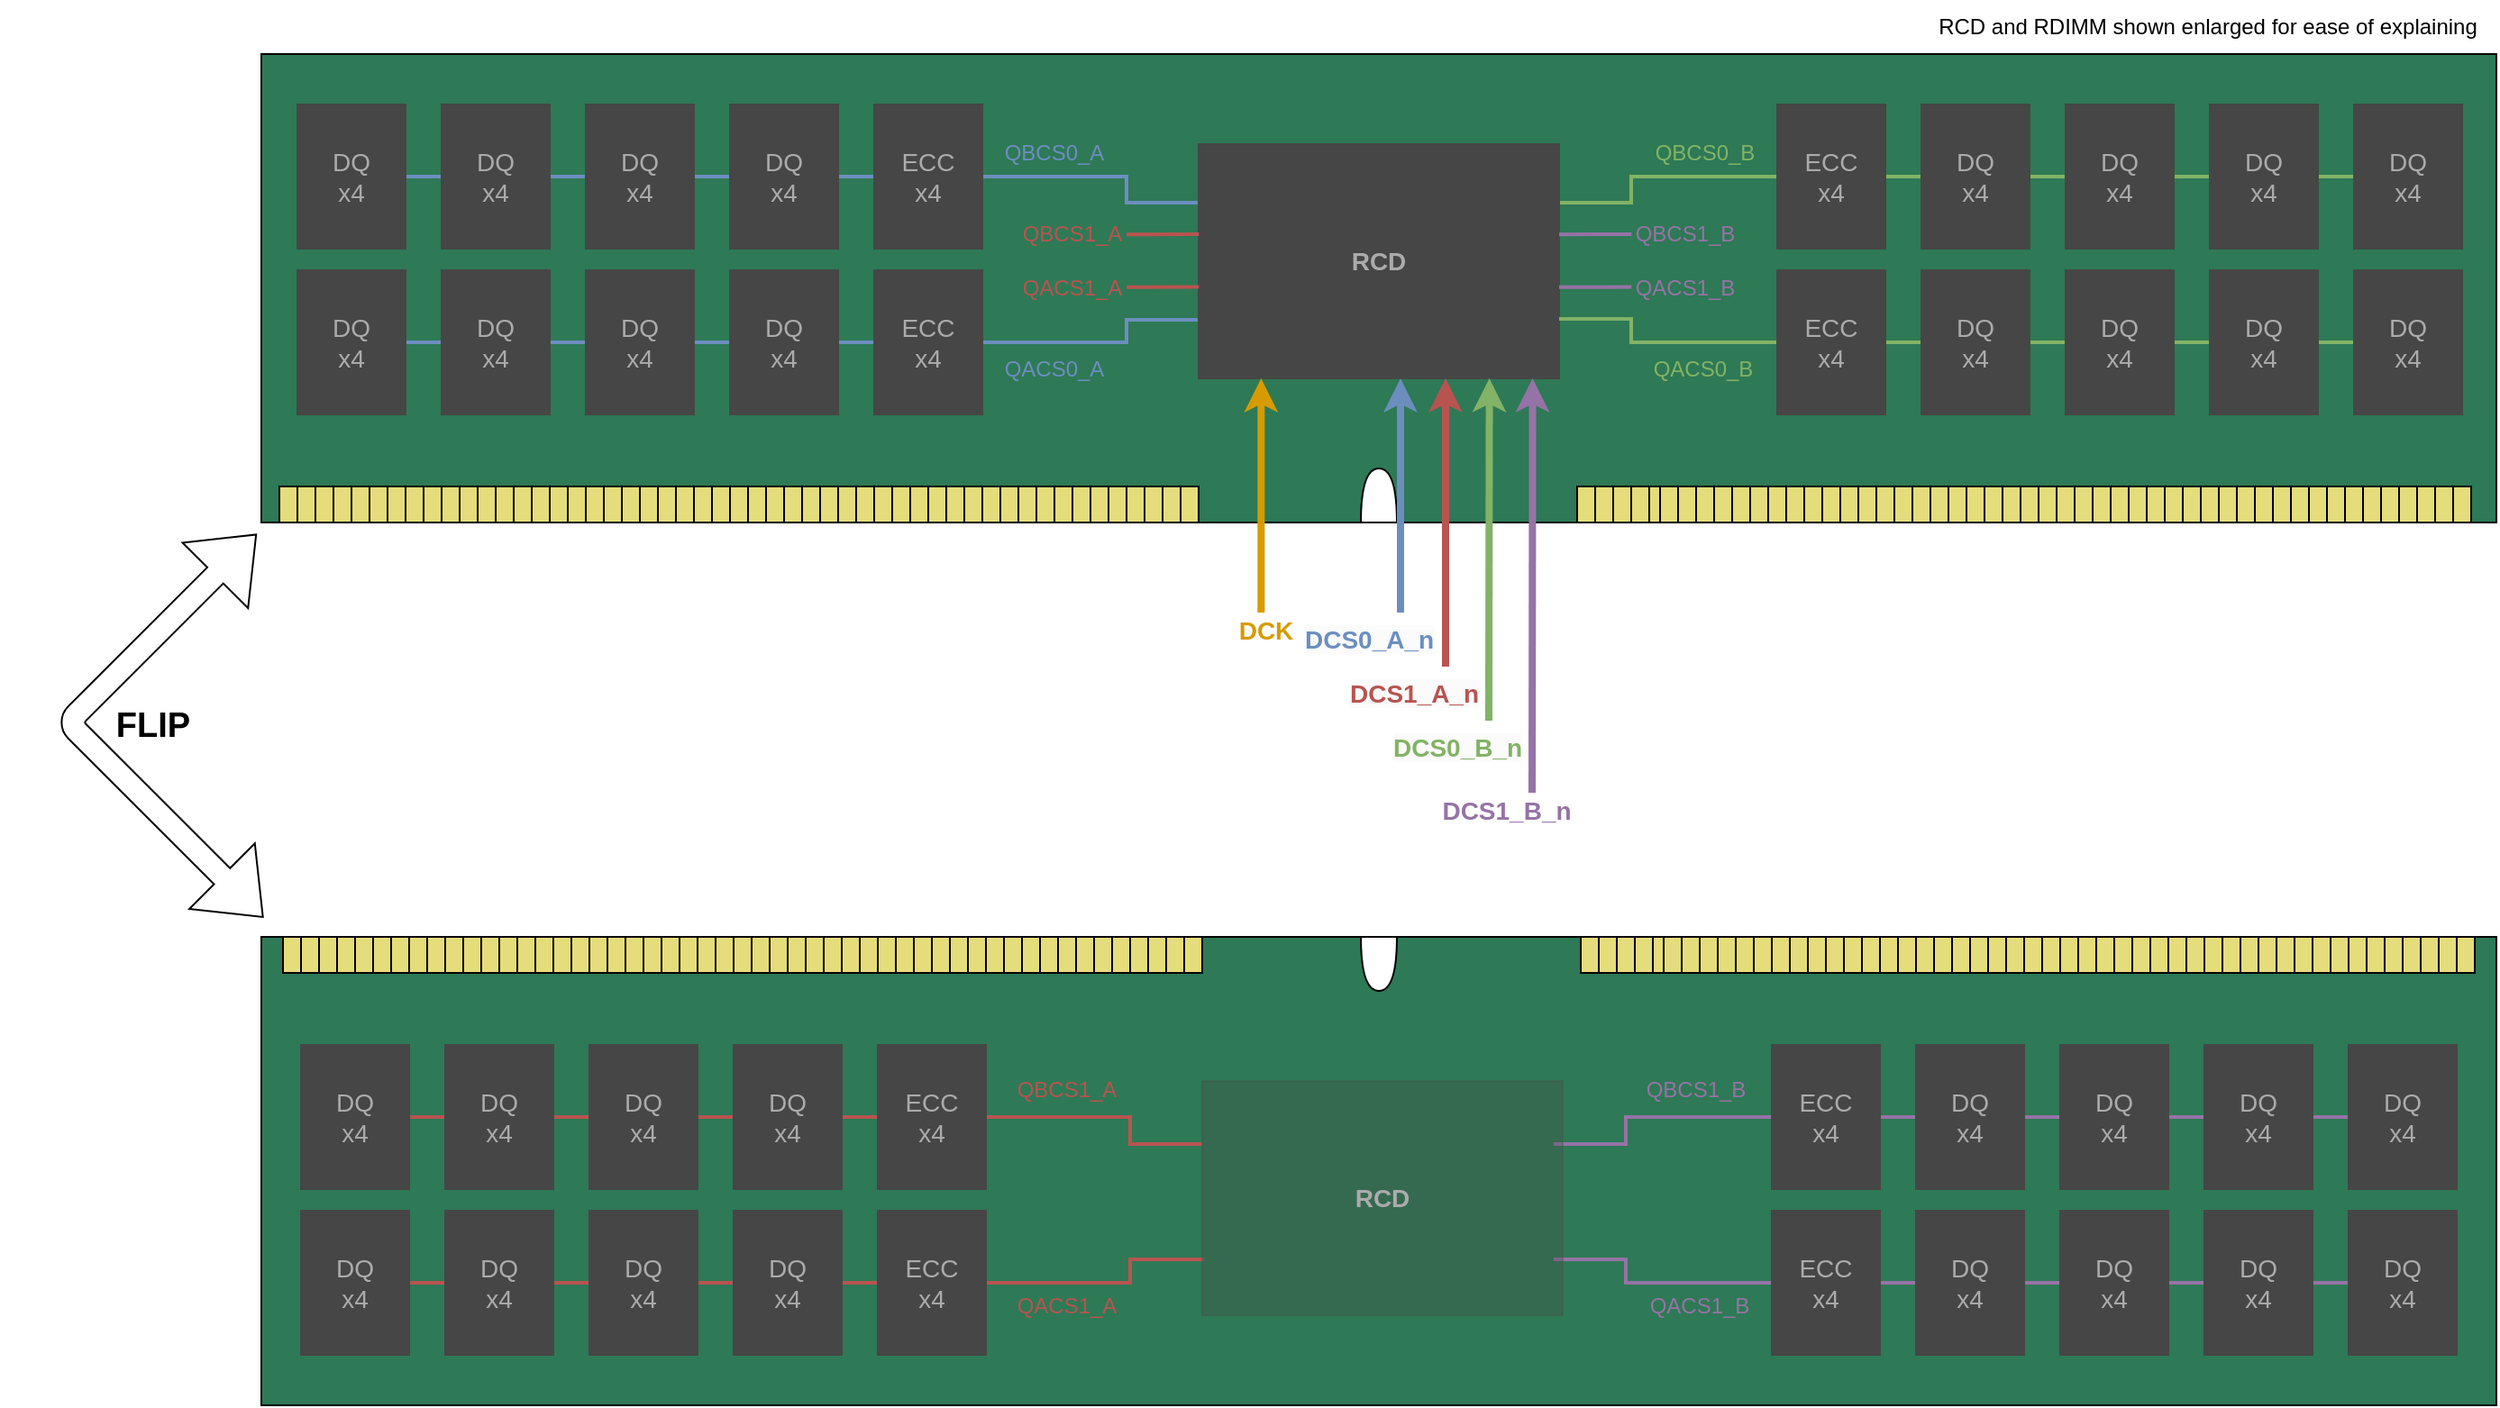 <mxfile version="24.7.12">
  <diagram name="Page-1" id="C01CktOsoUlpyACtRMB-">
    <mxGraphModel dx="2748" dy="1501" grid="1" gridSize="10" guides="1" tooltips="1" connect="1" arrows="1" fold="1" page="1" pageScale="1" pageWidth="850" pageHeight="1100" math="0" shadow="0">
      <root>
        <mxCell id="0" />
        <mxCell id="1" parent="0" />
        <mxCell id="8xyQKnSqyoeRqNO3VlQX-2" value="" style="rounded=0;whiteSpace=wrap;html=1;fillColor=#2e7956;" vertex="1" parent="1">
          <mxGeometry x="-80" y="130" width="1240" height="260" as="geometry" />
        </mxCell>
        <mxCell id="8xyQKnSqyoeRqNO3VlQX-3" value="" style="rounded=0;whiteSpace=wrap;html=1;fillColor=#e5dc7b;" vertex="1" parent="1">
          <mxGeometry x="50" y="370" width="10" height="20" as="geometry" />
        </mxCell>
        <mxCell id="8xyQKnSqyoeRqNO3VlQX-4" value="" style="rounded=0;whiteSpace=wrap;html=1;fillColor=#e5dc7b;" vertex="1" parent="1">
          <mxGeometry x="60" y="370" width="10" height="20" as="geometry" />
        </mxCell>
        <mxCell id="8xyQKnSqyoeRqNO3VlQX-5" value="" style="rounded=0;whiteSpace=wrap;html=1;fillColor=#e5dc7b;" vertex="1" parent="1">
          <mxGeometry x="70" y="370" width="10" height="20" as="geometry" />
        </mxCell>
        <mxCell id="8xyQKnSqyoeRqNO3VlQX-6" value="" style="rounded=0;whiteSpace=wrap;html=1;fillColor=#e5dc7b;" vertex="1" parent="1">
          <mxGeometry x="80" y="370" width="10" height="20" as="geometry" />
        </mxCell>
        <mxCell id="8xyQKnSqyoeRqNO3VlQX-7" value="" style="rounded=0;whiteSpace=wrap;html=1;fillColor=#e5dc7b;" vertex="1" parent="1">
          <mxGeometry x="90" y="370" width="10" height="20" as="geometry" />
        </mxCell>
        <mxCell id="8xyQKnSqyoeRqNO3VlQX-8" value="" style="rounded=0;whiteSpace=wrap;html=1;fillColor=#e5dc7b;" vertex="1" parent="1">
          <mxGeometry x="100" y="370" width="10" height="20" as="geometry" />
        </mxCell>
        <mxCell id="8xyQKnSqyoeRqNO3VlQX-9" value="" style="rounded=0;whiteSpace=wrap;html=1;fillColor=#e5dc7b;" vertex="1" parent="1">
          <mxGeometry x="110" y="370" width="10" height="20" as="geometry" />
        </mxCell>
        <mxCell id="8xyQKnSqyoeRqNO3VlQX-10" value="" style="rounded=0;whiteSpace=wrap;html=1;fillColor=#e5dc7b;" vertex="1" parent="1">
          <mxGeometry x="120" y="370" width="10" height="20" as="geometry" />
        </mxCell>
        <mxCell id="8xyQKnSqyoeRqNO3VlQX-11" value="" style="rounded=0;whiteSpace=wrap;html=1;fillColor=#e5dc7b;" vertex="1" parent="1">
          <mxGeometry x="130" y="370" width="10" height="20" as="geometry" />
        </mxCell>
        <mxCell id="8xyQKnSqyoeRqNO3VlQX-12" value="" style="rounded=0;whiteSpace=wrap;html=1;fillColor=#e5dc7b;" vertex="1" parent="1">
          <mxGeometry x="140" y="370" width="10" height="20" as="geometry" />
        </mxCell>
        <mxCell id="8xyQKnSqyoeRqNO3VlQX-13" value="" style="rounded=0;whiteSpace=wrap;html=1;fillColor=#e5dc7b;" vertex="1" parent="1">
          <mxGeometry x="150" y="370" width="10" height="20" as="geometry" />
        </mxCell>
        <mxCell id="8xyQKnSqyoeRqNO3VlQX-14" value="" style="rounded=0;whiteSpace=wrap;html=1;fillColor=#e5dc7b;" vertex="1" parent="1">
          <mxGeometry x="160" y="370" width="10" height="20" as="geometry" />
        </mxCell>
        <mxCell id="8xyQKnSqyoeRqNO3VlQX-15" value="" style="rounded=0;whiteSpace=wrap;html=1;fillColor=#e5dc7b;" vertex="1" parent="1">
          <mxGeometry x="170" y="370" width="10" height="20" as="geometry" />
        </mxCell>
        <mxCell id="8xyQKnSqyoeRqNO3VlQX-16" value="" style="rounded=0;whiteSpace=wrap;html=1;fillColor=#e5dc7b;" vertex="1" parent="1">
          <mxGeometry x="180" y="370" width="10" height="20" as="geometry" />
        </mxCell>
        <mxCell id="8xyQKnSqyoeRqNO3VlQX-17" value="" style="rounded=0;whiteSpace=wrap;html=1;fillColor=#e5dc7b;" vertex="1" parent="1">
          <mxGeometry x="190" y="370" width="10" height="20" as="geometry" />
        </mxCell>
        <mxCell id="8xyQKnSqyoeRqNO3VlQX-18" value="" style="rounded=0;whiteSpace=wrap;html=1;fillColor=#e5dc7b;" vertex="1" parent="1">
          <mxGeometry x="200" y="370" width="10" height="20" as="geometry" />
        </mxCell>
        <mxCell id="8xyQKnSqyoeRqNO3VlQX-19" value="" style="rounded=0;whiteSpace=wrap;html=1;fillColor=#e5dc7b;" vertex="1" parent="1">
          <mxGeometry x="210" y="370" width="10" height="20" as="geometry" />
        </mxCell>
        <mxCell id="8xyQKnSqyoeRqNO3VlQX-20" value="" style="rounded=0;whiteSpace=wrap;html=1;fillColor=#e5dc7b;" vertex="1" parent="1">
          <mxGeometry x="220" y="370" width="10" height="20" as="geometry" />
        </mxCell>
        <mxCell id="8xyQKnSqyoeRqNO3VlQX-21" value="" style="rounded=0;whiteSpace=wrap;html=1;fillColor=#e5dc7b;" vertex="1" parent="1">
          <mxGeometry x="230" y="370" width="10" height="20" as="geometry" />
        </mxCell>
        <mxCell id="8xyQKnSqyoeRqNO3VlQX-22" value="" style="rounded=0;whiteSpace=wrap;html=1;fillColor=#e5dc7b;" vertex="1" parent="1">
          <mxGeometry x="240" y="370" width="10" height="20" as="geometry" />
        </mxCell>
        <mxCell id="8xyQKnSqyoeRqNO3VlQX-23" value="" style="rounded=0;whiteSpace=wrap;html=1;fillColor=#e5dc7b;" vertex="1" parent="1">
          <mxGeometry x="250" y="370" width="10" height="20" as="geometry" />
        </mxCell>
        <mxCell id="8xyQKnSqyoeRqNO3VlQX-24" value="" style="rounded=0;whiteSpace=wrap;html=1;fillColor=#e5dc7b;" vertex="1" parent="1">
          <mxGeometry x="260" y="370" width="10" height="20" as="geometry" />
        </mxCell>
        <mxCell id="8xyQKnSqyoeRqNO3VlQX-25" value="" style="rounded=0;whiteSpace=wrap;html=1;fillColor=#e5dc7b;" vertex="1" parent="1">
          <mxGeometry x="270" y="370" width="10" height="20" as="geometry" />
        </mxCell>
        <mxCell id="8xyQKnSqyoeRqNO3VlQX-26" value="" style="rounded=0;whiteSpace=wrap;html=1;fillColor=#e5dc7b;" vertex="1" parent="1">
          <mxGeometry x="280" y="370" width="10" height="20" as="geometry" />
        </mxCell>
        <mxCell id="8xyQKnSqyoeRqNO3VlQX-27" value="" style="rounded=0;whiteSpace=wrap;html=1;fillColor=#e5dc7b;" vertex="1" parent="1">
          <mxGeometry x="290" y="370" width="10" height="20" as="geometry" />
        </mxCell>
        <mxCell id="8xyQKnSqyoeRqNO3VlQX-28" value="" style="rounded=0;whiteSpace=wrap;html=1;fillColor=#e5dc7b;" vertex="1" parent="1">
          <mxGeometry x="300" y="370" width="10" height="20" as="geometry" />
        </mxCell>
        <mxCell id="8xyQKnSqyoeRqNO3VlQX-29" value="" style="rounded=0;whiteSpace=wrap;html=1;fillColor=#e5dc7b;" vertex="1" parent="1">
          <mxGeometry x="310" y="370" width="10" height="20" as="geometry" />
        </mxCell>
        <mxCell id="8xyQKnSqyoeRqNO3VlQX-30" value="" style="rounded=0;whiteSpace=wrap;html=1;fillColor=#e5dc7b;" vertex="1" parent="1">
          <mxGeometry x="320" y="370" width="10" height="20" as="geometry" />
        </mxCell>
        <mxCell id="8xyQKnSqyoeRqNO3VlQX-31" value="" style="rounded=0;whiteSpace=wrap;html=1;fillColor=#e5dc7b;" vertex="1" parent="1">
          <mxGeometry x="330" y="370" width="10" height="20" as="geometry" />
        </mxCell>
        <mxCell id="8xyQKnSqyoeRqNO3VlQX-32" value="" style="rounded=0;whiteSpace=wrap;html=1;fillColor=#e5dc7b;" vertex="1" parent="1">
          <mxGeometry x="340" y="370" width="10" height="20" as="geometry" />
        </mxCell>
        <mxCell id="8xyQKnSqyoeRqNO3VlQX-33" value="" style="rounded=0;whiteSpace=wrap;html=1;fillColor=#e5dc7b;" vertex="1" parent="1">
          <mxGeometry x="350" y="370" width="10" height="20" as="geometry" />
        </mxCell>
        <mxCell id="8xyQKnSqyoeRqNO3VlQX-34" value="" style="rounded=0;whiteSpace=wrap;html=1;fillColor=#e5dc7b;" vertex="1" parent="1">
          <mxGeometry x="360" y="370" width="10" height="20" as="geometry" />
        </mxCell>
        <mxCell id="8xyQKnSqyoeRqNO3VlQX-35" value="" style="rounded=0;whiteSpace=wrap;html=1;fillColor=#e5dc7b;" vertex="1" parent="1">
          <mxGeometry x="370" y="370" width="10" height="20" as="geometry" />
        </mxCell>
        <mxCell id="8xyQKnSqyoeRqNO3VlQX-36" value="" style="rounded=0;whiteSpace=wrap;html=1;fillColor=#e5dc7b;" vertex="1" parent="1">
          <mxGeometry x="380" y="370" width="10" height="20" as="geometry" />
        </mxCell>
        <mxCell id="8xyQKnSqyoeRqNO3VlQX-37" value="" style="rounded=0;whiteSpace=wrap;html=1;fillColor=#e5dc7b;" vertex="1" parent="1">
          <mxGeometry x="390" y="370" width="10" height="20" as="geometry" />
        </mxCell>
        <mxCell id="8xyQKnSqyoeRqNO3VlQX-38" value="" style="rounded=0;whiteSpace=wrap;html=1;fillColor=#e5dc7b;" vertex="1" parent="1">
          <mxGeometry x="400" y="370" width="10" height="20" as="geometry" />
        </mxCell>
        <mxCell id="8xyQKnSqyoeRqNO3VlQX-39" value="" style="rounded=0;whiteSpace=wrap;html=1;fillColor=#e5dc7b;" vertex="1" parent="1">
          <mxGeometry x="410" y="370" width="10" height="20" as="geometry" />
        </mxCell>
        <mxCell id="8xyQKnSqyoeRqNO3VlQX-40" value="" style="rounded=0;whiteSpace=wrap;html=1;fillColor=#e5dc7b;" vertex="1" parent="1">
          <mxGeometry x="420" y="370" width="10" height="20" as="geometry" />
        </mxCell>
        <mxCell id="8xyQKnSqyoeRqNO3VlQX-41" value="" style="rounded=0;whiteSpace=wrap;html=1;fillColor=#e5dc7b;" vertex="1" parent="1">
          <mxGeometry x="650" y="370" width="10" height="20" as="geometry" />
        </mxCell>
        <mxCell id="8xyQKnSqyoeRqNO3VlQX-42" value="" style="rounded=0;whiteSpace=wrap;html=1;fillColor=#e5dc7b;" vertex="1" parent="1">
          <mxGeometry x="666" y="370" width="10" height="20" as="geometry" />
        </mxCell>
        <mxCell id="8xyQKnSqyoeRqNO3VlQX-43" value="" style="rounded=0;whiteSpace=wrap;html=1;fillColor=#e5dc7b;" vertex="1" parent="1">
          <mxGeometry x="676" y="370" width="10" height="20" as="geometry" />
        </mxCell>
        <mxCell id="8xyQKnSqyoeRqNO3VlQX-44" value="" style="rounded=0;whiteSpace=wrap;html=1;fillColor=#e5dc7b;" vertex="1" parent="1">
          <mxGeometry x="686" y="370" width="10" height="20" as="geometry" />
        </mxCell>
        <mxCell id="8xyQKnSqyoeRqNO3VlQX-45" value="" style="rounded=0;whiteSpace=wrap;html=1;fillColor=#e5dc7b;" vertex="1" parent="1">
          <mxGeometry x="696" y="370" width="10" height="20" as="geometry" />
        </mxCell>
        <mxCell id="8xyQKnSqyoeRqNO3VlQX-46" value="" style="rounded=0;whiteSpace=wrap;html=1;fillColor=#e5dc7b;" vertex="1" parent="1">
          <mxGeometry x="706" y="370" width="10" height="20" as="geometry" />
        </mxCell>
        <mxCell id="8xyQKnSqyoeRqNO3VlQX-47" value="" style="rounded=0;whiteSpace=wrap;html=1;fillColor=#e5dc7b;" vertex="1" parent="1">
          <mxGeometry x="716" y="370" width="10" height="20" as="geometry" />
        </mxCell>
        <mxCell id="8xyQKnSqyoeRqNO3VlQX-48" value="" style="rounded=0;whiteSpace=wrap;html=1;fillColor=#e5dc7b;" vertex="1" parent="1">
          <mxGeometry x="726" y="370" width="10" height="20" as="geometry" />
        </mxCell>
        <mxCell id="8xyQKnSqyoeRqNO3VlQX-49" value="" style="rounded=0;whiteSpace=wrap;html=1;fillColor=#e5dc7b;" vertex="1" parent="1">
          <mxGeometry x="736" y="370" width="10" height="20" as="geometry" />
        </mxCell>
        <mxCell id="8xyQKnSqyoeRqNO3VlQX-50" value="" style="rounded=0;whiteSpace=wrap;html=1;fillColor=#e5dc7b;" vertex="1" parent="1">
          <mxGeometry x="746" y="370" width="10" height="20" as="geometry" />
        </mxCell>
        <mxCell id="8xyQKnSqyoeRqNO3VlQX-51" value="" style="rounded=0;whiteSpace=wrap;html=1;fillColor=#e5dc7b;" vertex="1" parent="1">
          <mxGeometry x="756" y="370" width="10" height="20" as="geometry" />
        </mxCell>
        <mxCell id="8xyQKnSqyoeRqNO3VlQX-52" value="" style="rounded=0;whiteSpace=wrap;html=1;fillColor=#e5dc7b;" vertex="1" parent="1">
          <mxGeometry x="766" y="370" width="10" height="20" as="geometry" />
        </mxCell>
        <mxCell id="8xyQKnSqyoeRqNO3VlQX-53" value="" style="rounded=0;whiteSpace=wrap;html=1;fillColor=#e5dc7b;" vertex="1" parent="1">
          <mxGeometry x="776" y="370" width="10" height="20" as="geometry" />
        </mxCell>
        <mxCell id="8xyQKnSqyoeRqNO3VlQX-54" value="" style="rounded=0;whiteSpace=wrap;html=1;fillColor=#e5dc7b;" vertex="1" parent="1">
          <mxGeometry x="786" y="370" width="10" height="20" as="geometry" />
        </mxCell>
        <mxCell id="8xyQKnSqyoeRqNO3VlQX-55" value="" style="rounded=0;whiteSpace=wrap;html=1;fillColor=#e5dc7b;" vertex="1" parent="1">
          <mxGeometry x="796" y="370" width="10" height="20" as="geometry" />
        </mxCell>
        <mxCell id="8xyQKnSqyoeRqNO3VlQX-56" value="" style="rounded=0;whiteSpace=wrap;html=1;fillColor=#e5dc7b;" vertex="1" parent="1">
          <mxGeometry x="806" y="370" width="10" height="20" as="geometry" />
        </mxCell>
        <mxCell id="8xyQKnSqyoeRqNO3VlQX-57" value="" style="rounded=0;whiteSpace=wrap;html=1;fillColor=#e5dc7b;" vertex="1" parent="1">
          <mxGeometry x="816" y="370" width="10" height="20" as="geometry" />
        </mxCell>
        <mxCell id="8xyQKnSqyoeRqNO3VlQX-58" value="" style="rounded=0;whiteSpace=wrap;html=1;fillColor=#e5dc7b;" vertex="1" parent="1">
          <mxGeometry x="826" y="370" width="10" height="20" as="geometry" />
        </mxCell>
        <mxCell id="8xyQKnSqyoeRqNO3VlQX-59" value="" style="rounded=0;whiteSpace=wrap;html=1;fillColor=#e5dc7b;" vertex="1" parent="1">
          <mxGeometry x="836" y="370" width="10" height="20" as="geometry" />
        </mxCell>
        <mxCell id="8xyQKnSqyoeRqNO3VlQX-60" value="" style="rounded=0;whiteSpace=wrap;html=1;fillColor=#e5dc7b;" vertex="1" parent="1">
          <mxGeometry x="846" y="370" width="10" height="20" as="geometry" />
        </mxCell>
        <mxCell id="8xyQKnSqyoeRqNO3VlQX-61" value="" style="rounded=0;whiteSpace=wrap;html=1;fillColor=#e5dc7b;" vertex="1" parent="1">
          <mxGeometry x="856" y="370" width="10" height="20" as="geometry" />
        </mxCell>
        <mxCell id="8xyQKnSqyoeRqNO3VlQX-62" value="" style="rounded=0;whiteSpace=wrap;html=1;fillColor=#e5dc7b;" vertex="1" parent="1">
          <mxGeometry x="866" y="370" width="10" height="20" as="geometry" />
        </mxCell>
        <mxCell id="8xyQKnSqyoeRqNO3VlQX-63" value="" style="rounded=0;whiteSpace=wrap;html=1;fillColor=#e5dc7b;" vertex="1" parent="1">
          <mxGeometry x="876" y="370" width="10" height="20" as="geometry" />
        </mxCell>
        <mxCell id="8xyQKnSqyoeRqNO3VlQX-64" value="" style="rounded=0;whiteSpace=wrap;html=1;fillColor=#e5dc7b;" vertex="1" parent="1">
          <mxGeometry x="886" y="370" width="10" height="20" as="geometry" />
        </mxCell>
        <mxCell id="8xyQKnSqyoeRqNO3VlQX-65" value="" style="rounded=0;whiteSpace=wrap;html=1;fillColor=#e5dc7b;" vertex="1" parent="1">
          <mxGeometry x="896" y="370" width="10" height="20" as="geometry" />
        </mxCell>
        <mxCell id="8xyQKnSqyoeRqNO3VlQX-66" value="" style="rounded=0;whiteSpace=wrap;html=1;fillColor=#e5dc7b;" vertex="1" parent="1">
          <mxGeometry x="906" y="370" width="10" height="20" as="geometry" />
        </mxCell>
        <mxCell id="8xyQKnSqyoeRqNO3VlQX-67" value="" style="rounded=0;whiteSpace=wrap;html=1;fillColor=#e5dc7b;" vertex="1" parent="1">
          <mxGeometry x="916" y="370" width="10" height="20" as="geometry" />
        </mxCell>
        <mxCell id="8xyQKnSqyoeRqNO3VlQX-68" value="" style="rounded=0;whiteSpace=wrap;html=1;fillColor=#e5dc7b;" vertex="1" parent="1">
          <mxGeometry x="926" y="370" width="10" height="20" as="geometry" />
        </mxCell>
        <mxCell id="8xyQKnSqyoeRqNO3VlQX-69" value="" style="rounded=0;whiteSpace=wrap;html=1;fillColor=#e5dc7b;" vertex="1" parent="1">
          <mxGeometry x="936" y="370" width="10" height="20" as="geometry" />
        </mxCell>
        <mxCell id="8xyQKnSqyoeRqNO3VlQX-70" value="" style="rounded=0;whiteSpace=wrap;html=1;fillColor=#e5dc7b;" vertex="1" parent="1">
          <mxGeometry x="946" y="370" width="10" height="20" as="geometry" />
        </mxCell>
        <mxCell id="8xyQKnSqyoeRqNO3VlQX-71" value="" style="rounded=0;whiteSpace=wrap;html=1;fillColor=#e5dc7b;" vertex="1" parent="1">
          <mxGeometry x="956" y="370" width="10" height="20" as="geometry" />
        </mxCell>
        <mxCell id="8xyQKnSqyoeRqNO3VlQX-72" value="" style="rounded=0;whiteSpace=wrap;html=1;fillColor=#e5dc7b;" vertex="1" parent="1">
          <mxGeometry x="966" y="370" width="10" height="20" as="geometry" />
        </mxCell>
        <mxCell id="8xyQKnSqyoeRqNO3VlQX-73" value="" style="rounded=0;whiteSpace=wrap;html=1;fillColor=#e5dc7b;" vertex="1" parent="1">
          <mxGeometry x="976" y="370" width="10" height="20" as="geometry" />
        </mxCell>
        <mxCell id="8xyQKnSqyoeRqNO3VlQX-74" value="" style="rounded=0;whiteSpace=wrap;html=1;fillColor=#e5dc7b;" vertex="1" parent="1">
          <mxGeometry x="986" y="370" width="10" height="20" as="geometry" />
        </mxCell>
        <mxCell id="8xyQKnSqyoeRqNO3VlQX-75" value="" style="rounded=0;whiteSpace=wrap;html=1;fillColor=#e5dc7b;" vertex="1" parent="1">
          <mxGeometry x="996" y="370" width="10" height="20" as="geometry" />
        </mxCell>
        <mxCell id="8xyQKnSqyoeRqNO3VlQX-76" value="" style="rounded=0;whiteSpace=wrap;html=1;fillColor=#e5dc7b;" vertex="1" parent="1">
          <mxGeometry x="1006" y="370" width="10" height="20" as="geometry" />
        </mxCell>
        <mxCell id="8xyQKnSqyoeRqNO3VlQX-77" value="" style="rounded=0;whiteSpace=wrap;html=1;fillColor=#e5dc7b;" vertex="1" parent="1">
          <mxGeometry x="1016" y="370" width="10" height="20" as="geometry" />
        </mxCell>
        <mxCell id="8xyQKnSqyoeRqNO3VlQX-78" value="" style="rounded=0;whiteSpace=wrap;html=1;fillColor=#e5dc7b;" vertex="1" parent="1">
          <mxGeometry x="1026" y="370" width="10" height="20" as="geometry" />
        </mxCell>
        <mxCell id="8xyQKnSqyoeRqNO3VlQX-79" value="" style="rounded=0;whiteSpace=wrap;html=1;fillColor=#e5dc7b;" vertex="1" parent="1">
          <mxGeometry x="1036" y="370" width="10" height="20" as="geometry" />
        </mxCell>
        <mxCell id="8xyQKnSqyoeRqNO3VlQX-80" value="" style="shape=or;whiteSpace=wrap;html=1;direction=north;" vertex="1" parent="1">
          <mxGeometry x="530" y="360" width="20" height="30" as="geometry" />
        </mxCell>
        <mxCell id="8xyQKnSqyoeRqNO3VlQX-81" value="" style="rounded=0;whiteSpace=wrap;html=1;fillColor=#e5dc7b;" vertex="1" parent="1">
          <mxGeometry x="660" y="370" width="10" height="20" as="geometry" />
        </mxCell>
        <mxCell id="8xyQKnSqyoeRqNO3VlQX-82" value="" style="rounded=0;whiteSpace=wrap;html=1;fillColor=#e5dc7b;" vertex="1" parent="1">
          <mxGeometry x="670" y="370" width="10" height="20" as="geometry" />
        </mxCell>
        <mxCell id="8xyQKnSqyoeRqNO3VlQX-83" value="" style="rounded=0;whiteSpace=wrap;html=1;fillColor=#e5dc7b;" vertex="1" parent="1">
          <mxGeometry x="680" y="370" width="10" height="20" as="geometry" />
        </mxCell>
        <mxCell id="8xyQKnSqyoeRqNO3VlQX-84" value="" style="rounded=0;whiteSpace=wrap;html=1;fillColor=#e5dc7b;" vertex="1" parent="1">
          <mxGeometry x="430" y="370" width="10" height="20" as="geometry" />
        </mxCell>
        <mxCell id="8xyQKnSqyoeRqNO3VlQX-345" style="edgeStyle=orthogonalEdgeStyle;rounded=0;orthogonalLoop=1;jettySize=auto;html=1;exitX=0.25;exitY=1;exitDx=0;exitDy=0;entryX=1;entryY=0.5;entryDx=0;entryDy=0;strokeWidth=2;strokeColor=#6c8ebf;endArrow=none;endFill=0;fillColor=#dae8fc;" edge="1" parent="1" source="8xyQKnSqyoeRqNO3VlQX-86" target="8xyQKnSqyoeRqNO3VlQX-106">
          <mxGeometry relative="1" as="geometry">
            <Array as="points">
              <mxPoint x="400" y="213" />
              <mxPoint x="400" y="198" />
            </Array>
          </mxGeometry>
        </mxCell>
        <mxCell id="8xyQKnSqyoeRqNO3VlQX-346" style="edgeStyle=orthogonalEdgeStyle;rounded=0;orthogonalLoop=1;jettySize=auto;html=1;exitX=0.75;exitY=1;exitDx=0;exitDy=0;strokeWidth=2;strokeColor=#6c8ebf;endArrow=none;endFill=0;fillColor=#dae8fc;" edge="1" parent="1" source="8xyQKnSqyoeRqNO3VlQX-86" target="8xyQKnSqyoeRqNO3VlQX-96">
          <mxGeometry relative="1" as="geometry">
            <Array as="points">
              <mxPoint x="400" y="277" />
              <mxPoint x="400" y="290" />
            </Array>
          </mxGeometry>
        </mxCell>
        <mxCell id="8xyQKnSqyoeRqNO3VlQX-350" style="edgeStyle=orthogonalEdgeStyle;rounded=0;orthogonalLoop=1;jettySize=auto;html=1;exitX=0.25;exitY=0;exitDx=0;exitDy=0;strokeWidth=2;strokeColor=#82b366;endArrow=none;endFill=0;fillColor=#d5e8d4;" edge="1" parent="1" source="8xyQKnSqyoeRqNO3VlQX-86" target="8xyQKnSqyoeRqNO3VlQX-115">
          <mxGeometry relative="1" as="geometry">
            <Array as="points">
              <mxPoint x="680" y="213" />
              <mxPoint x="680" y="198" />
            </Array>
          </mxGeometry>
        </mxCell>
        <mxCell id="8xyQKnSqyoeRqNO3VlQX-86" value="&lt;font style=&quot;font-size: 14px;&quot; color=&quot;#ababab&quot;&gt;&lt;b&gt;RCD&lt;/b&gt;&lt;/font&gt;" style="rounded=0;whiteSpace=wrap;html=1;strokeColor=#454744;fillColor=#464646;direction=south;" vertex="1" parent="1">
          <mxGeometry x="440" y="180" width="200" height="130" as="geometry" />
        </mxCell>
        <mxCell id="8xyQKnSqyoeRqNO3VlQX-94" value="" style="endArrow=classic;html=1;rounded=0;strokeWidth=4;fillColor=#ffe6cc;strokeColor=#d79b00;" edge="1" parent="1">
          <mxGeometry width="50" height="50" relative="1" as="geometry">
            <mxPoint x="474.66" y="440" as="sourcePoint" />
            <mxPoint x="474.66" y="310" as="targetPoint" />
          </mxGeometry>
        </mxCell>
        <mxCell id="8xyQKnSqyoeRqNO3VlQX-95" value="" style="endArrow=classic;html=1;rounded=0;strokeWidth=4;fillColor=#dae8fc;strokeColor=#6c8ebf;" edge="1" parent="1">
          <mxGeometry width="50" height="50" relative="1" as="geometry">
            <mxPoint x="552" y="440" as="sourcePoint" />
            <mxPoint x="552" y="310" as="targetPoint" />
          </mxGeometry>
        </mxCell>
        <mxCell id="8xyQKnSqyoeRqNO3VlQX-96" value="&lt;font style=&quot;font-size: 14px;&quot; color=&quot;#ababab&quot;&gt;DQ&lt;/font&gt;&lt;div style=&quot;font-size: 14px;&quot;&gt;&lt;font color=&quot;#ababab&quot;&gt;x4&lt;/font&gt;&lt;/div&gt;" style="rounded=0;whiteSpace=wrap;html=1;strokeColor=#454744;fillColor=#464646;" vertex="1" parent="1">
          <mxGeometry x="-60" y="250" width="60" height="80" as="geometry" />
        </mxCell>
        <mxCell id="8xyQKnSqyoeRqNO3VlQX-97" value="&lt;font style=&quot;font-size: 14px;&quot; color=&quot;#ababab&quot;&gt;DQ&lt;/font&gt;&lt;div style=&quot;font-size: 14px;&quot;&gt;&lt;font color=&quot;#ababab&quot;&gt;x4&lt;/font&gt;&lt;/div&gt;" style="rounded=0;whiteSpace=wrap;html=1;strokeColor=#454744;fillColor=#464646;" vertex="1" parent="1">
          <mxGeometry x="20" y="250" width="60" height="80" as="geometry" />
        </mxCell>
        <mxCell id="8xyQKnSqyoeRqNO3VlQX-98" value="&lt;font style=&quot;font-size: 14px;&quot; color=&quot;#ababab&quot;&gt;DQ&lt;/font&gt;&lt;div style=&quot;font-size: 14px;&quot;&gt;&lt;font color=&quot;#ababab&quot;&gt;x4&lt;/font&gt;&lt;/div&gt;" style="rounded=0;whiteSpace=wrap;html=1;strokeColor=#454744;fillColor=#464646;" vertex="1" parent="1">
          <mxGeometry x="100" y="250" width="60" height="80" as="geometry" />
        </mxCell>
        <mxCell id="8xyQKnSqyoeRqNO3VlQX-99" value="&lt;font style=&quot;font-size: 14px;&quot; color=&quot;#ababab&quot;&gt;DQ&lt;/font&gt;&lt;div style=&quot;font-size: 14px;&quot;&gt;&lt;font color=&quot;#ababab&quot;&gt;x4&lt;/font&gt;&lt;/div&gt;" style="rounded=0;whiteSpace=wrap;html=1;strokeColor=#454744;fillColor=#464646;" vertex="1" parent="1">
          <mxGeometry x="180" y="250" width="60" height="80" as="geometry" />
        </mxCell>
        <mxCell id="8xyQKnSqyoeRqNO3VlQX-100" value="&lt;font style=&quot;font-size: 14px;&quot; color=&quot;#ababab&quot;&gt;ECC&lt;/font&gt;&lt;div style=&quot;font-size: 14px;&quot;&gt;&lt;font color=&quot;#ababab&quot;&gt;x4&lt;/font&gt;&lt;/div&gt;" style="rounded=0;whiteSpace=wrap;html=1;strokeColor=#454744;fillColor=#464646;" vertex="1" parent="1">
          <mxGeometry x="260" y="250" width="60" height="80" as="geometry" />
        </mxCell>
        <mxCell id="8xyQKnSqyoeRqNO3VlQX-106" value="&lt;font color=&quot;#ababab&quot; style=&quot;font-size: 14px;&quot;&gt;DQ&lt;/font&gt;&lt;div style=&quot;font-size: 14px;&quot;&gt;&lt;font color=&quot;#ababab&quot; style=&quot;font-size: 14px;&quot;&gt;x4&lt;/font&gt;&lt;/div&gt;" style="rounded=0;whiteSpace=wrap;html=1;strokeColor=#454744;fillColor=#464646;" vertex="1" parent="1">
          <mxGeometry x="-60" y="158" width="60" height="80" as="geometry" />
        </mxCell>
        <mxCell id="8xyQKnSqyoeRqNO3VlQX-107" value="&lt;font style=&quot;font-size: 14px;&quot; color=&quot;#ababab&quot;&gt;DQ&lt;/font&gt;&lt;div style=&quot;font-size: 14px;&quot;&gt;&lt;font color=&quot;#ababab&quot;&gt;x4&lt;/font&gt;&lt;/div&gt;" style="rounded=0;whiteSpace=wrap;html=1;strokeColor=#454744;fillColor=#464646;" vertex="1" parent="1">
          <mxGeometry x="20" y="158" width="60" height="80" as="geometry" />
        </mxCell>
        <mxCell id="8xyQKnSqyoeRqNO3VlQX-108" value="&lt;font style=&quot;font-size: 14px;&quot; color=&quot;#ababab&quot;&gt;DQ&lt;/font&gt;&lt;div style=&quot;font-size: 14px;&quot;&gt;&lt;font color=&quot;#ababab&quot;&gt;x4&lt;/font&gt;&lt;/div&gt;" style="rounded=0;whiteSpace=wrap;html=1;strokeColor=#454744;fillColor=#464646;" vertex="1" parent="1">
          <mxGeometry x="100" y="158" width="60" height="80" as="geometry" />
        </mxCell>
        <mxCell id="8xyQKnSqyoeRqNO3VlQX-109" value="&lt;font style=&quot;font-size: 14px;&quot; color=&quot;#ababab&quot;&gt;DQ&lt;/font&gt;&lt;div style=&quot;font-size: 14px;&quot;&gt;&lt;font color=&quot;#ababab&quot;&gt;x4&lt;/font&gt;&lt;/div&gt;" style="rounded=0;whiteSpace=wrap;html=1;strokeColor=#454744;fillColor=#464646;" vertex="1" parent="1">
          <mxGeometry x="180" y="158" width="60" height="80" as="geometry" />
        </mxCell>
        <mxCell id="8xyQKnSqyoeRqNO3VlQX-110" value="&lt;font style=&quot;font-size: 14px;&quot; color=&quot;#ababab&quot;&gt;ECC&lt;/font&gt;&lt;div style=&quot;font-size: 14px;&quot;&gt;&lt;font color=&quot;#ababab&quot;&gt;x4&lt;/font&gt;&lt;/div&gt;" style="rounded=0;whiteSpace=wrap;html=1;strokeColor=#454744;fillColor=#464646;" vertex="1" parent="1">
          <mxGeometry x="260" y="158" width="60" height="80" as="geometry" />
        </mxCell>
        <mxCell id="8xyQKnSqyoeRqNO3VlQX-111" value="&lt;font style=&quot;font-size: 14px;&quot; color=&quot;#ababab&quot;&gt;ECC&lt;/font&gt;&lt;div style=&quot;font-size: 14px;&quot;&gt;&lt;font color=&quot;#ababab&quot;&gt;x4&lt;/font&gt;&lt;/div&gt;" style="rounded=0;whiteSpace=wrap;html=1;strokeColor=#454744;fillColor=#464646;" vertex="1" parent="1">
          <mxGeometry x="761" y="158" width="60" height="80" as="geometry" />
        </mxCell>
        <mxCell id="8xyQKnSqyoeRqNO3VlQX-112" value="&lt;font style=&quot;font-size: 14px;&quot; color=&quot;#ababab&quot;&gt;DQ&lt;/font&gt;&lt;div style=&quot;font-size: 14px;&quot;&gt;&lt;font color=&quot;#ababab&quot;&gt;x4&lt;/font&gt;&lt;/div&gt;" style="rounded=0;whiteSpace=wrap;html=1;strokeColor=#454744;fillColor=#464646;" vertex="1" parent="1">
          <mxGeometry x="841" y="158" width="60" height="80" as="geometry" />
        </mxCell>
        <mxCell id="8xyQKnSqyoeRqNO3VlQX-113" value="&lt;font style=&quot;font-size: 14px;&quot; color=&quot;#ababab&quot;&gt;DQ&lt;/font&gt;&lt;div style=&quot;font-size: 14px;&quot;&gt;&lt;font color=&quot;#ababab&quot;&gt;x4&lt;/font&gt;&lt;/div&gt;" style="rounded=0;whiteSpace=wrap;html=1;strokeColor=#454744;fillColor=#464646;" vertex="1" parent="1">
          <mxGeometry x="921" y="158" width="60" height="80" as="geometry" />
        </mxCell>
        <mxCell id="8xyQKnSqyoeRqNO3VlQX-114" value="&lt;font style=&quot;font-size: 14px;&quot; color=&quot;#ababab&quot;&gt;DQ&lt;/font&gt;&lt;div style=&quot;font-size: 14px;&quot;&gt;&lt;font color=&quot;#ababab&quot;&gt;x4&lt;/font&gt;&lt;/div&gt;" style="rounded=0;whiteSpace=wrap;html=1;strokeColor=#454744;fillColor=#464646;" vertex="1" parent="1">
          <mxGeometry x="1001" y="158" width="60" height="80" as="geometry" />
        </mxCell>
        <mxCell id="8xyQKnSqyoeRqNO3VlQX-115" value="&lt;font style=&quot;font-size: 14px;&quot; color=&quot;#ababab&quot;&gt;DQ&lt;/font&gt;&lt;div style=&quot;font-size: 14px;&quot;&gt;&lt;font color=&quot;#ababab&quot;&gt;x4&lt;/font&gt;&lt;/div&gt;" style="rounded=0;whiteSpace=wrap;html=1;strokeColor=#454744;fillColor=#464646;" vertex="1" parent="1">
          <mxGeometry x="1081" y="158" width="60" height="80" as="geometry" />
        </mxCell>
        <mxCell id="8xyQKnSqyoeRqNO3VlQX-116" value="DCK" style="text;html=1;align=center;verticalAlign=middle;whiteSpace=wrap;rounded=0;fontColor=#d79b00;fontStyle=1;fontSize=14;" vertex="1" parent="1">
          <mxGeometry x="460" y="440" width="35" height="20" as="geometry" />
        </mxCell>
        <mxCell id="8xyQKnSqyoeRqNO3VlQX-117" value="" style="endArrow=classic;html=1;rounded=0;exitX=1;exitY=1;exitDx=0;exitDy=0;strokeWidth=4;fillColor=#f8cecc;strokeColor=#b85450;" edge="1" parent="1">
          <mxGeometry width="50" height="50" relative="1" as="geometry">
            <mxPoint x="577" y="470" as="sourcePoint" />
            <mxPoint x="577" y="310" as="targetPoint" />
          </mxGeometry>
        </mxCell>
        <mxCell id="8xyQKnSqyoeRqNO3VlQX-118" value="" style="endArrow=classic;html=1;rounded=0;strokeWidth=4;fillColor=#d5e8d4;strokeColor=#82b366;" edge="1" parent="1">
          <mxGeometry width="50" height="50" relative="1" as="geometry">
            <mxPoint x="601" y="500" as="sourcePoint" />
            <mxPoint x="601.31" y="310" as="targetPoint" />
          </mxGeometry>
        </mxCell>
        <mxCell id="8xyQKnSqyoeRqNO3VlQX-119" value="" style="endArrow=classic;html=1;rounded=0;strokeWidth=4;fillColor=#e1d5e7;strokeColor=#9673a6;" edge="1" parent="1">
          <mxGeometry width="50" height="50" relative="1" as="geometry">
            <mxPoint x="625" y="540" as="sourcePoint" />
            <mxPoint x="625.31" y="310" as="targetPoint" />
          </mxGeometry>
        </mxCell>
        <mxCell id="8xyQKnSqyoeRqNO3VlQX-122" value="&lt;div&gt;&lt;span style=&quot;background-color: initial;&quot;&gt;DCS1_B_n&lt;/span&gt;&lt;br&gt;&lt;/div&gt;" style="text;html=1;align=center;verticalAlign=middle;whiteSpace=wrap;rounded=0;fontColor=#9673a6;fontStyle=1;fontSize=14;" vertex="1" parent="1">
          <mxGeometry x="566" y="540" width="90" height="20" as="geometry" />
        </mxCell>
        <mxCell id="8xyQKnSqyoeRqNO3VlQX-128" value="RCD and RDIMM shown enlarged for ease of explaining" style="text;html=1;align=center;verticalAlign=middle;whiteSpace=wrap;rounded=0;" vertex="1" parent="1">
          <mxGeometry x="840" y="100" width="320" height="30" as="geometry" />
        </mxCell>
        <mxCell id="8xyQKnSqyoeRqNO3VlQX-312" value="" style="rounded=0;whiteSpace=wrap;html=1;fillColor=#e5dc7b;" vertex="1" parent="1">
          <mxGeometry x="-70" y="370" width="10" height="20" as="geometry" />
        </mxCell>
        <mxCell id="8xyQKnSqyoeRqNO3VlQX-313" value="" style="rounded=0;whiteSpace=wrap;html=1;fillColor=#e5dc7b;" vertex="1" parent="1">
          <mxGeometry x="-60" y="370" width="10" height="20" as="geometry" />
        </mxCell>
        <mxCell id="8xyQKnSqyoeRqNO3VlQX-314" value="" style="rounded=0;whiteSpace=wrap;html=1;fillColor=#e5dc7b;" vertex="1" parent="1">
          <mxGeometry x="-50" y="370" width="10" height="20" as="geometry" />
        </mxCell>
        <mxCell id="8xyQKnSqyoeRqNO3VlQX-315" value="" style="rounded=0;whiteSpace=wrap;html=1;fillColor=#e5dc7b;" vertex="1" parent="1">
          <mxGeometry x="-40" y="370" width="10" height="20" as="geometry" />
        </mxCell>
        <mxCell id="8xyQKnSqyoeRqNO3VlQX-316" value="" style="rounded=0;whiteSpace=wrap;html=1;fillColor=#e5dc7b;" vertex="1" parent="1">
          <mxGeometry x="-30" y="370" width="10" height="20" as="geometry" />
        </mxCell>
        <mxCell id="8xyQKnSqyoeRqNO3VlQX-317" value="" style="rounded=0;whiteSpace=wrap;html=1;fillColor=#e5dc7b;" vertex="1" parent="1">
          <mxGeometry x="-20" y="370" width="10" height="20" as="geometry" />
        </mxCell>
        <mxCell id="8xyQKnSqyoeRqNO3VlQX-318" value="" style="rounded=0;whiteSpace=wrap;html=1;fillColor=#e5dc7b;" vertex="1" parent="1">
          <mxGeometry x="-10" y="370" width="10" height="20" as="geometry" />
        </mxCell>
        <mxCell id="8xyQKnSqyoeRqNO3VlQX-319" value="" style="rounded=0;whiteSpace=wrap;html=1;fillColor=#e5dc7b;" vertex="1" parent="1">
          <mxGeometry y="370" width="10" height="20" as="geometry" />
        </mxCell>
        <mxCell id="8xyQKnSqyoeRqNO3VlQX-320" value="" style="rounded=0;whiteSpace=wrap;html=1;fillColor=#e5dc7b;" vertex="1" parent="1">
          <mxGeometry x="10" y="370" width="10" height="20" as="geometry" />
        </mxCell>
        <mxCell id="8xyQKnSqyoeRqNO3VlQX-321" value="" style="rounded=0;whiteSpace=wrap;html=1;fillColor=#e5dc7b;" vertex="1" parent="1">
          <mxGeometry x="20" y="370" width="10" height="20" as="geometry" />
        </mxCell>
        <mxCell id="8xyQKnSqyoeRqNO3VlQX-322" value="" style="rounded=0;whiteSpace=wrap;html=1;fillColor=#e5dc7b;" vertex="1" parent="1">
          <mxGeometry x="30" y="370" width="10" height="20" as="geometry" />
        </mxCell>
        <mxCell id="8xyQKnSqyoeRqNO3VlQX-323" value="" style="rounded=0;whiteSpace=wrap;html=1;fillColor=#e5dc7b;" vertex="1" parent="1">
          <mxGeometry x="40" y="370" width="10" height="20" as="geometry" />
        </mxCell>
        <mxCell id="8xyQKnSqyoeRqNO3VlQX-324" value="" style="rounded=0;whiteSpace=wrap;html=1;fillColor=#e5dc7b;" vertex="1" parent="1">
          <mxGeometry x="1046" y="370" width="10" height="20" as="geometry" />
        </mxCell>
        <mxCell id="8xyQKnSqyoeRqNO3VlQX-325" value="" style="rounded=0;whiteSpace=wrap;html=1;fillColor=#e5dc7b;" vertex="1" parent="1">
          <mxGeometry x="1056" y="370" width="10" height="20" as="geometry" />
        </mxCell>
        <mxCell id="8xyQKnSqyoeRqNO3VlQX-326" value="" style="rounded=0;whiteSpace=wrap;html=1;fillColor=#e5dc7b;" vertex="1" parent="1">
          <mxGeometry x="1066" y="370" width="10" height="20" as="geometry" />
        </mxCell>
        <mxCell id="8xyQKnSqyoeRqNO3VlQX-327" value="" style="rounded=0;whiteSpace=wrap;html=1;fillColor=#e5dc7b;" vertex="1" parent="1">
          <mxGeometry x="1076" y="370" width="10" height="20" as="geometry" />
        </mxCell>
        <mxCell id="8xyQKnSqyoeRqNO3VlQX-328" value="" style="rounded=0;whiteSpace=wrap;html=1;fillColor=#e5dc7b;" vertex="1" parent="1">
          <mxGeometry x="1086" y="370" width="10" height="20" as="geometry" />
        </mxCell>
        <mxCell id="8xyQKnSqyoeRqNO3VlQX-329" value="" style="rounded=0;whiteSpace=wrap;html=1;fillColor=#e5dc7b;" vertex="1" parent="1">
          <mxGeometry x="1096" y="370" width="10" height="20" as="geometry" />
        </mxCell>
        <mxCell id="8xyQKnSqyoeRqNO3VlQX-330" value="" style="rounded=0;whiteSpace=wrap;html=1;fillColor=#e5dc7b;" vertex="1" parent="1">
          <mxGeometry x="1106" y="370" width="10" height="20" as="geometry" />
        </mxCell>
        <mxCell id="8xyQKnSqyoeRqNO3VlQX-331" value="" style="rounded=0;whiteSpace=wrap;html=1;fillColor=#e5dc7b;" vertex="1" parent="1">
          <mxGeometry x="1116" y="370" width="10" height="20" as="geometry" />
        </mxCell>
        <mxCell id="8xyQKnSqyoeRqNO3VlQX-332" value="" style="rounded=0;whiteSpace=wrap;html=1;fillColor=#e5dc7b;" vertex="1" parent="1">
          <mxGeometry x="1126" y="370" width="10" height="20" as="geometry" />
        </mxCell>
        <mxCell id="8xyQKnSqyoeRqNO3VlQX-333" value="" style="rounded=0;whiteSpace=wrap;html=1;fillColor=#e5dc7b;" vertex="1" parent="1">
          <mxGeometry x="1136" y="370" width="10" height="20" as="geometry" />
        </mxCell>
        <mxCell id="8xyQKnSqyoeRqNO3VlQX-347" value="&lt;span style=&quot;font-family: Helvetica; font-size: 14px; font-style: normal; font-variant-ligatures: normal; font-variant-caps: normal; font-weight: 700; letter-spacing: normal; orphans: 2; text-align: center; text-indent: 0px; text-transform: none; widows: 2; word-spacing: 0px; -webkit-text-stroke-width: 0px; white-space: normal; background-color: rgb(251, 251, 251); text-decoration-thickness: initial; text-decoration-style: initial; text-decoration-color: initial; float: none; display: inline !important;&quot;&gt;DCS0_A_n&lt;/span&gt;" style="text;whiteSpace=wrap;html=1;fontColor=#6c8ebf;" vertex="1" parent="1">
          <mxGeometry x="497" y="440" width="80" height="30" as="geometry" />
        </mxCell>
        <mxCell id="8xyQKnSqyoeRqNO3VlQX-348" value="&lt;span style=&quot;color: rgb(184, 84, 80); font-family: Helvetica; font-size: 14px; font-style: normal; font-variant-ligatures: normal; font-variant-caps: normal; font-weight: 700; letter-spacing: normal; orphans: 2; text-align: center; text-indent: 0px; text-transform: none; widows: 2; word-spacing: 0px; -webkit-text-stroke-width: 0px; white-space: normal; background-color: rgb(251, 251, 251); text-decoration-thickness: initial; text-decoration-style: initial; text-decoration-color: initial; display: inline !important; float: none;&quot;&gt;DCS1_A_n&lt;/span&gt;" style="text;whiteSpace=wrap;html=1;" vertex="1" parent="1">
          <mxGeometry x="522" y="470" width="80" height="20" as="geometry" />
        </mxCell>
        <mxCell id="8xyQKnSqyoeRqNO3VlQX-349" value="&lt;span style=&quot;font-family: Helvetica; font-size: 14px; font-style: normal; font-variant-ligatures: normal; font-variant-caps: normal; font-weight: 700; letter-spacing: normal; orphans: 2; text-align: center; text-indent: 0px; text-transform: none; widows: 2; word-spacing: 0px; -webkit-text-stroke-width: 0px; white-space: normal; background-color: rgb(251, 251, 251); text-decoration-thickness: initial; text-decoration-style: initial; text-decoration-color: initial; float: none; display: inline !important;&quot;&gt;DCS0_B_n&lt;/span&gt;" style="text;whiteSpace=wrap;html=1;fontColor=#82b366;" vertex="1" parent="1">
          <mxGeometry x="546" y="500" width="80" height="30" as="geometry" />
        </mxCell>
        <mxCell id="8xyQKnSqyoeRqNO3VlQX-351" style="edgeStyle=orthogonalEdgeStyle;rounded=0;orthogonalLoop=1;jettySize=auto;html=1;exitX=0.25;exitY=0;exitDx=0;exitDy=0;strokeWidth=2;strokeColor=#82b366;endArrow=none;endFill=0;entryX=0;entryY=0.5;entryDx=0;entryDy=0;fillColor=#d5e8d4;" edge="1" parent="1" target="8xyQKnSqyoeRqNO3VlQX-105">
          <mxGeometry relative="1" as="geometry">
            <mxPoint x="640" y="277" as="sourcePoint" />
            <mxPoint x="1081" y="262" as="targetPoint" />
            <Array as="points">
              <mxPoint x="680" y="277" />
              <mxPoint x="680" y="290" />
            </Array>
          </mxGeometry>
        </mxCell>
        <mxCell id="8xyQKnSqyoeRqNO3VlQX-101" value="&lt;font style=&quot;font-size: 14px;&quot; color=&quot;#ababab&quot;&gt;ECC&lt;/font&gt;&lt;div style=&quot;font-size: 14px;&quot;&gt;&lt;font color=&quot;#ababab&quot;&gt;x4&lt;/font&gt;&lt;/div&gt;" style="rounded=0;whiteSpace=wrap;html=1;strokeColor=#454744;fillColor=#464646;" vertex="1" parent="1">
          <mxGeometry x="761" y="250" width="60" height="80" as="geometry" />
        </mxCell>
        <mxCell id="8xyQKnSqyoeRqNO3VlQX-102" value="&lt;font style=&quot;font-size: 14px;&quot; color=&quot;#ababab&quot;&gt;DQ&lt;/font&gt;&lt;div style=&quot;font-size: 14px;&quot;&gt;&lt;font color=&quot;#ababab&quot;&gt;x4&lt;/font&gt;&lt;/div&gt;" style="rounded=0;whiteSpace=wrap;html=1;strokeColor=#454744;fillColor=#464646;" vertex="1" parent="1">
          <mxGeometry x="841" y="250" width="60" height="80" as="geometry" />
        </mxCell>
        <mxCell id="8xyQKnSqyoeRqNO3VlQX-103" value="&lt;font style=&quot;font-size: 14px;&quot; color=&quot;#ababab&quot;&gt;DQ&lt;/font&gt;&lt;div style=&quot;font-size: 14px;&quot;&gt;&lt;font color=&quot;#ababab&quot;&gt;x4&lt;/font&gt;&lt;/div&gt;" style="rounded=0;whiteSpace=wrap;html=1;strokeColor=#454744;fillColor=#464646;" vertex="1" parent="1">
          <mxGeometry x="921" y="250" width="60" height="80" as="geometry" />
        </mxCell>
        <mxCell id="8xyQKnSqyoeRqNO3VlQX-104" value="&lt;font style=&quot;font-size: 14px;&quot; color=&quot;#ababab&quot;&gt;DQ&lt;/font&gt;&lt;div style=&quot;font-size: 14px;&quot;&gt;&lt;font color=&quot;#ababab&quot;&gt;x4&lt;/font&gt;&lt;/div&gt;" style="rounded=0;whiteSpace=wrap;html=1;strokeColor=#454744;fillColor=#464646;" vertex="1" parent="1">
          <mxGeometry x="1001" y="250" width="60" height="80" as="geometry" />
        </mxCell>
        <mxCell id="8xyQKnSqyoeRqNO3VlQX-105" value="&lt;font style=&quot;font-size: 14px;&quot; color=&quot;#ababab&quot;&gt;DQ&lt;/font&gt;&lt;div style=&quot;font-size: 14px;&quot;&gt;&lt;font color=&quot;#ababab&quot;&gt;x4&lt;/font&gt;&lt;/div&gt;" style="rounded=0;whiteSpace=wrap;html=1;strokeColor=#454744;fillColor=#464646;" vertex="1" parent="1">
          <mxGeometry x="1081" y="250" width="60" height="80" as="geometry" />
        </mxCell>
        <mxCell id="8xyQKnSqyoeRqNO3VlQX-352" value="QACS0_A" style="text;html=1;align=center;verticalAlign=middle;whiteSpace=wrap;rounded=0;fontColor=#6c8ebf;" vertex="1" parent="1">
          <mxGeometry x="330" y="290" width="60" height="30" as="geometry" />
        </mxCell>
        <mxCell id="8xyQKnSqyoeRqNO3VlQX-353" value="QBCS0_A" style="text;html=1;align=center;verticalAlign=middle;whiteSpace=wrap;rounded=0;fontColor=#6c8ebf;" vertex="1" parent="1">
          <mxGeometry x="330" y="170" width="60" height="30" as="geometry" />
        </mxCell>
        <mxCell id="8xyQKnSqyoeRqNO3VlQX-354" value="QACS0_B" style="text;html=1;align=center;verticalAlign=middle;whiteSpace=wrap;rounded=0;fontColor=#82b366;" vertex="1" parent="1">
          <mxGeometry x="690" y="290" width="60" height="30" as="geometry" />
        </mxCell>
        <mxCell id="8xyQKnSqyoeRqNO3VlQX-355" value="QBCS0_B" style="text;html=1;align=center;verticalAlign=middle;whiteSpace=wrap;rounded=0;fontColor=#82b366;" vertex="1" parent="1">
          <mxGeometry x="691" y="170" width="60" height="30" as="geometry" />
        </mxCell>
        <mxCell id="8xyQKnSqyoeRqNO3VlQX-356" value="" style="endArrow=none;html=1;rounded=0;exitX=0.387;exitY=0.385;exitDx=0;exitDy=0;exitPerimeter=0;strokeWidth=2;strokeColor=#b85450;" edge="1" parent="1">
          <mxGeometry width="50" height="50" relative="1" as="geometry">
            <mxPoint x="400.0" y="230.1" as="sourcePoint" />
            <mxPoint x="440.12" y="230" as="targetPoint" />
          </mxGeometry>
        </mxCell>
        <mxCell id="8xyQKnSqyoeRqNO3VlQX-357" value="" style="endArrow=none;html=1;rounded=0;exitX=0.387;exitY=0.385;exitDx=0;exitDy=0;exitPerimeter=0;strokeWidth=2;strokeColor=#b85450;" edge="1" parent="1">
          <mxGeometry width="50" height="50" relative="1" as="geometry">
            <mxPoint x="400.0" y="259.41" as="sourcePoint" />
            <mxPoint x="440.12" y="259.31" as="targetPoint" />
          </mxGeometry>
        </mxCell>
        <mxCell id="8xyQKnSqyoeRqNO3VlQX-358" value="QACS1_A" style="text;html=1;align=center;verticalAlign=middle;whiteSpace=wrap;rounded=0;fontColor=#b85450;fontStyle=0" vertex="1" parent="1">
          <mxGeometry x="340" y="245" width="60" height="30" as="geometry" />
        </mxCell>
        <mxCell id="8xyQKnSqyoeRqNO3VlQX-359" value="QBCS1_A" style="text;html=1;align=center;verticalAlign=middle;whiteSpace=wrap;rounded=0;fontColor=#b85450;fontStyle=0" vertex="1" parent="1">
          <mxGeometry x="340" y="215" width="60" height="30" as="geometry" />
        </mxCell>
        <mxCell id="8xyQKnSqyoeRqNO3VlQX-360" value="" style="endArrow=none;html=1;rounded=0;exitX=0.387;exitY=0.385;exitDx=0;exitDy=0;exitPerimeter=0;strokeWidth=2;strokeColor=#9673a6;fillColor=#e1d5e7;" edge="1" parent="1">
          <mxGeometry width="50" height="50" relative="1" as="geometry">
            <mxPoint x="640.0" y="230.1" as="sourcePoint" />
            <mxPoint x="680.12" y="230" as="targetPoint" />
          </mxGeometry>
        </mxCell>
        <mxCell id="8xyQKnSqyoeRqNO3VlQX-361" value="" style="endArrow=none;html=1;rounded=0;exitX=0.387;exitY=0.385;exitDx=0;exitDy=0;exitPerimeter=0;strokeWidth=2;strokeColor=#9673a6;fillColor=#e1d5e7;" edge="1" parent="1">
          <mxGeometry width="50" height="50" relative="1" as="geometry">
            <mxPoint x="640.0" y="259.41" as="sourcePoint" />
            <mxPoint x="680.12" y="259.31" as="targetPoint" />
          </mxGeometry>
        </mxCell>
        <mxCell id="8xyQKnSqyoeRqNO3VlQX-362" value="QACS1_B" style="text;html=1;align=center;verticalAlign=middle;whiteSpace=wrap;rounded=0;fontColor=#9673a6;fontStyle=0" vertex="1" parent="1">
          <mxGeometry x="680" y="245" width="60" height="30" as="geometry" />
        </mxCell>
        <mxCell id="8xyQKnSqyoeRqNO3VlQX-363" value="QBCS1_B" style="text;html=1;align=center;verticalAlign=middle;whiteSpace=wrap;rounded=0;fontColor=#9673a6;fontStyle=0" vertex="1" parent="1">
          <mxGeometry x="680" y="215" width="60" height="30" as="geometry" />
        </mxCell>
        <mxCell id="8xyQKnSqyoeRqNO3VlQX-365" value="" style="rounded=0;whiteSpace=wrap;html=1;fillColor=#2e7956;" vertex="1" parent="1">
          <mxGeometry x="-80" y="620" width="1240" height="260" as="geometry" />
        </mxCell>
        <mxCell id="8xyQKnSqyoeRqNO3VlQX-366" value="" style="rounded=0;whiteSpace=wrap;html=1;fillColor=#e5dc7b;" vertex="1" parent="1">
          <mxGeometry x="52" y="620" width="10" height="20" as="geometry" />
        </mxCell>
        <mxCell id="8xyQKnSqyoeRqNO3VlQX-367" value="" style="rounded=0;whiteSpace=wrap;html=1;fillColor=#e5dc7b;" vertex="1" parent="1">
          <mxGeometry x="62" y="620" width="10" height="20" as="geometry" />
        </mxCell>
        <mxCell id="8xyQKnSqyoeRqNO3VlQX-368" value="" style="rounded=0;whiteSpace=wrap;html=1;fillColor=#e5dc7b;" vertex="1" parent="1">
          <mxGeometry x="72" y="620" width="10" height="20" as="geometry" />
        </mxCell>
        <mxCell id="8xyQKnSqyoeRqNO3VlQX-369" value="" style="rounded=0;whiteSpace=wrap;html=1;fillColor=#e5dc7b;" vertex="1" parent="1">
          <mxGeometry x="82" y="620" width="10" height="20" as="geometry" />
        </mxCell>
        <mxCell id="8xyQKnSqyoeRqNO3VlQX-370" value="" style="rounded=0;whiteSpace=wrap;html=1;fillColor=#e5dc7b;" vertex="1" parent="1">
          <mxGeometry x="92" y="620" width="10" height="20" as="geometry" />
        </mxCell>
        <mxCell id="8xyQKnSqyoeRqNO3VlQX-371" value="" style="rounded=0;whiteSpace=wrap;html=1;fillColor=#e5dc7b;" vertex="1" parent="1">
          <mxGeometry x="102" y="620" width="10" height="20" as="geometry" />
        </mxCell>
        <mxCell id="8xyQKnSqyoeRqNO3VlQX-372" value="" style="rounded=0;whiteSpace=wrap;html=1;fillColor=#e5dc7b;" vertex="1" parent="1">
          <mxGeometry x="112" y="620" width="10" height="20" as="geometry" />
        </mxCell>
        <mxCell id="8xyQKnSqyoeRqNO3VlQX-373" value="" style="rounded=0;whiteSpace=wrap;html=1;fillColor=#e5dc7b;" vertex="1" parent="1">
          <mxGeometry x="122" y="620" width="10" height="20" as="geometry" />
        </mxCell>
        <mxCell id="8xyQKnSqyoeRqNO3VlQX-374" value="" style="rounded=0;whiteSpace=wrap;html=1;fillColor=#e5dc7b;" vertex="1" parent="1">
          <mxGeometry x="132" y="620" width="10" height="20" as="geometry" />
        </mxCell>
        <mxCell id="8xyQKnSqyoeRqNO3VlQX-375" value="" style="rounded=0;whiteSpace=wrap;html=1;fillColor=#e5dc7b;" vertex="1" parent="1">
          <mxGeometry x="142" y="620" width="10" height="20" as="geometry" />
        </mxCell>
        <mxCell id="8xyQKnSqyoeRqNO3VlQX-376" value="" style="rounded=0;whiteSpace=wrap;html=1;fillColor=#e5dc7b;" vertex="1" parent="1">
          <mxGeometry x="152" y="620" width="10" height="20" as="geometry" />
        </mxCell>
        <mxCell id="8xyQKnSqyoeRqNO3VlQX-377" value="" style="rounded=0;whiteSpace=wrap;html=1;fillColor=#e5dc7b;" vertex="1" parent="1">
          <mxGeometry x="162" y="620" width="10" height="20" as="geometry" />
        </mxCell>
        <mxCell id="8xyQKnSqyoeRqNO3VlQX-378" value="" style="rounded=0;whiteSpace=wrap;html=1;fillColor=#e5dc7b;" vertex="1" parent="1">
          <mxGeometry x="172" y="620" width="10" height="20" as="geometry" />
        </mxCell>
        <mxCell id="8xyQKnSqyoeRqNO3VlQX-379" value="" style="rounded=0;whiteSpace=wrap;html=1;fillColor=#e5dc7b;" vertex="1" parent="1">
          <mxGeometry x="182" y="620" width="10" height="20" as="geometry" />
        </mxCell>
        <mxCell id="8xyQKnSqyoeRqNO3VlQX-380" value="" style="rounded=0;whiteSpace=wrap;html=1;fillColor=#e5dc7b;" vertex="1" parent="1">
          <mxGeometry x="192" y="620" width="10" height="20" as="geometry" />
        </mxCell>
        <mxCell id="8xyQKnSqyoeRqNO3VlQX-381" value="" style="rounded=0;whiteSpace=wrap;html=1;fillColor=#e5dc7b;" vertex="1" parent="1">
          <mxGeometry x="202" y="620" width="10" height="20" as="geometry" />
        </mxCell>
        <mxCell id="8xyQKnSqyoeRqNO3VlQX-382" value="" style="rounded=0;whiteSpace=wrap;html=1;fillColor=#e5dc7b;" vertex="1" parent="1">
          <mxGeometry x="212" y="620" width="10" height="20" as="geometry" />
        </mxCell>
        <mxCell id="8xyQKnSqyoeRqNO3VlQX-383" value="" style="rounded=0;whiteSpace=wrap;html=1;fillColor=#e5dc7b;" vertex="1" parent="1">
          <mxGeometry x="222" y="620" width="10" height="20" as="geometry" />
        </mxCell>
        <mxCell id="8xyQKnSqyoeRqNO3VlQX-384" value="" style="rounded=0;whiteSpace=wrap;html=1;fillColor=#e5dc7b;" vertex="1" parent="1">
          <mxGeometry x="232" y="620" width="10" height="20" as="geometry" />
        </mxCell>
        <mxCell id="8xyQKnSqyoeRqNO3VlQX-385" value="" style="rounded=0;whiteSpace=wrap;html=1;fillColor=#e5dc7b;" vertex="1" parent="1">
          <mxGeometry x="242" y="620" width="10" height="20" as="geometry" />
        </mxCell>
        <mxCell id="8xyQKnSqyoeRqNO3VlQX-386" value="" style="rounded=0;whiteSpace=wrap;html=1;fillColor=#e5dc7b;" vertex="1" parent="1">
          <mxGeometry x="252" y="620" width="10" height="20" as="geometry" />
        </mxCell>
        <mxCell id="8xyQKnSqyoeRqNO3VlQX-387" value="" style="rounded=0;whiteSpace=wrap;html=1;fillColor=#e5dc7b;" vertex="1" parent="1">
          <mxGeometry x="262" y="620" width="10" height="20" as="geometry" />
        </mxCell>
        <mxCell id="8xyQKnSqyoeRqNO3VlQX-388" value="" style="rounded=0;whiteSpace=wrap;html=1;fillColor=#e5dc7b;" vertex="1" parent="1">
          <mxGeometry x="272" y="620" width="10" height="20" as="geometry" />
        </mxCell>
        <mxCell id="8xyQKnSqyoeRqNO3VlQX-389" value="" style="rounded=0;whiteSpace=wrap;html=1;fillColor=#e5dc7b;" vertex="1" parent="1">
          <mxGeometry x="282" y="620" width="10" height="20" as="geometry" />
        </mxCell>
        <mxCell id="8xyQKnSqyoeRqNO3VlQX-390" value="" style="rounded=0;whiteSpace=wrap;html=1;fillColor=#e5dc7b;" vertex="1" parent="1">
          <mxGeometry x="292" y="620" width="10" height="20" as="geometry" />
        </mxCell>
        <mxCell id="8xyQKnSqyoeRqNO3VlQX-391" value="" style="rounded=0;whiteSpace=wrap;html=1;fillColor=#e5dc7b;" vertex="1" parent="1">
          <mxGeometry x="302" y="620" width="10" height="20" as="geometry" />
        </mxCell>
        <mxCell id="8xyQKnSqyoeRqNO3VlQX-392" value="" style="rounded=0;whiteSpace=wrap;html=1;fillColor=#e5dc7b;" vertex="1" parent="1">
          <mxGeometry x="312" y="620" width="10" height="20" as="geometry" />
        </mxCell>
        <mxCell id="8xyQKnSqyoeRqNO3VlQX-393" value="" style="rounded=0;whiteSpace=wrap;html=1;fillColor=#e5dc7b;" vertex="1" parent="1">
          <mxGeometry x="322" y="620" width="10" height="20" as="geometry" />
        </mxCell>
        <mxCell id="8xyQKnSqyoeRqNO3VlQX-394" value="" style="rounded=0;whiteSpace=wrap;html=1;fillColor=#e5dc7b;" vertex="1" parent="1">
          <mxGeometry x="332" y="620" width="10" height="20" as="geometry" />
        </mxCell>
        <mxCell id="8xyQKnSqyoeRqNO3VlQX-395" value="" style="rounded=0;whiteSpace=wrap;html=1;fillColor=#e5dc7b;" vertex="1" parent="1">
          <mxGeometry x="342" y="620" width="10" height="20" as="geometry" />
        </mxCell>
        <mxCell id="8xyQKnSqyoeRqNO3VlQX-396" value="" style="rounded=0;whiteSpace=wrap;html=1;fillColor=#e5dc7b;" vertex="1" parent="1">
          <mxGeometry x="352" y="620" width="10" height="20" as="geometry" />
        </mxCell>
        <mxCell id="8xyQKnSqyoeRqNO3VlQX-397" value="" style="rounded=0;whiteSpace=wrap;html=1;fillColor=#e5dc7b;" vertex="1" parent="1">
          <mxGeometry x="362" y="620" width="10" height="20" as="geometry" />
        </mxCell>
        <mxCell id="8xyQKnSqyoeRqNO3VlQX-398" value="" style="rounded=0;whiteSpace=wrap;html=1;fillColor=#e5dc7b;" vertex="1" parent="1">
          <mxGeometry x="372" y="620" width="10" height="20" as="geometry" />
        </mxCell>
        <mxCell id="8xyQKnSqyoeRqNO3VlQX-399" value="" style="rounded=0;whiteSpace=wrap;html=1;fillColor=#e5dc7b;" vertex="1" parent="1">
          <mxGeometry x="382" y="620" width="10" height="20" as="geometry" />
        </mxCell>
        <mxCell id="8xyQKnSqyoeRqNO3VlQX-400" value="" style="rounded=0;whiteSpace=wrap;html=1;fillColor=#e5dc7b;" vertex="1" parent="1">
          <mxGeometry x="392" y="620" width="10" height="20" as="geometry" />
        </mxCell>
        <mxCell id="8xyQKnSqyoeRqNO3VlQX-401" value="" style="rounded=0;whiteSpace=wrap;html=1;fillColor=#e5dc7b;" vertex="1" parent="1">
          <mxGeometry x="402" y="620" width="10" height="20" as="geometry" />
        </mxCell>
        <mxCell id="8xyQKnSqyoeRqNO3VlQX-402" value="" style="rounded=0;whiteSpace=wrap;html=1;fillColor=#e5dc7b;" vertex="1" parent="1">
          <mxGeometry x="412" y="620" width="10" height="20" as="geometry" />
        </mxCell>
        <mxCell id="8xyQKnSqyoeRqNO3VlQX-403" value="" style="rounded=0;whiteSpace=wrap;html=1;fillColor=#e5dc7b;" vertex="1" parent="1">
          <mxGeometry x="422" y="620" width="10" height="20" as="geometry" />
        </mxCell>
        <mxCell id="8xyQKnSqyoeRqNO3VlQX-404" value="" style="rounded=0;whiteSpace=wrap;html=1;fillColor=#e5dc7b;" vertex="1" parent="1">
          <mxGeometry x="652" y="620" width="10" height="20" as="geometry" />
        </mxCell>
        <mxCell id="8xyQKnSqyoeRqNO3VlQX-405" value="" style="rounded=0;whiteSpace=wrap;html=1;fillColor=#e5dc7b;" vertex="1" parent="1">
          <mxGeometry x="668" y="620" width="10" height="20" as="geometry" />
        </mxCell>
        <mxCell id="8xyQKnSqyoeRqNO3VlQX-406" value="" style="rounded=0;whiteSpace=wrap;html=1;fillColor=#e5dc7b;" vertex="1" parent="1">
          <mxGeometry x="678" y="620" width="10" height="20" as="geometry" />
        </mxCell>
        <mxCell id="8xyQKnSqyoeRqNO3VlQX-407" value="" style="rounded=0;whiteSpace=wrap;html=1;fillColor=#e5dc7b;" vertex="1" parent="1">
          <mxGeometry x="688" y="620" width="10" height="20" as="geometry" />
        </mxCell>
        <mxCell id="8xyQKnSqyoeRqNO3VlQX-408" value="" style="rounded=0;whiteSpace=wrap;html=1;fillColor=#e5dc7b;" vertex="1" parent="1">
          <mxGeometry x="698" y="620" width="10" height="20" as="geometry" />
        </mxCell>
        <mxCell id="8xyQKnSqyoeRqNO3VlQX-409" value="" style="rounded=0;whiteSpace=wrap;html=1;fillColor=#e5dc7b;" vertex="1" parent="1">
          <mxGeometry x="708" y="620" width="10" height="20" as="geometry" />
        </mxCell>
        <mxCell id="8xyQKnSqyoeRqNO3VlQX-410" value="" style="rounded=0;whiteSpace=wrap;html=1;fillColor=#e5dc7b;" vertex="1" parent="1">
          <mxGeometry x="718" y="620" width="10" height="20" as="geometry" />
        </mxCell>
        <mxCell id="8xyQKnSqyoeRqNO3VlQX-411" value="" style="rounded=0;whiteSpace=wrap;html=1;fillColor=#e5dc7b;" vertex="1" parent="1">
          <mxGeometry x="728" y="620" width="10" height="20" as="geometry" />
        </mxCell>
        <mxCell id="8xyQKnSqyoeRqNO3VlQX-412" value="" style="rounded=0;whiteSpace=wrap;html=1;fillColor=#e5dc7b;" vertex="1" parent="1">
          <mxGeometry x="738" y="620" width="10" height="20" as="geometry" />
        </mxCell>
        <mxCell id="8xyQKnSqyoeRqNO3VlQX-413" value="" style="rounded=0;whiteSpace=wrap;html=1;fillColor=#e5dc7b;" vertex="1" parent="1">
          <mxGeometry x="748" y="620" width="10" height="20" as="geometry" />
        </mxCell>
        <mxCell id="8xyQKnSqyoeRqNO3VlQX-414" value="" style="rounded=0;whiteSpace=wrap;html=1;fillColor=#e5dc7b;" vertex="1" parent="1">
          <mxGeometry x="758" y="620" width="10" height="20" as="geometry" />
        </mxCell>
        <mxCell id="8xyQKnSqyoeRqNO3VlQX-415" value="" style="rounded=0;whiteSpace=wrap;html=1;fillColor=#e5dc7b;" vertex="1" parent="1">
          <mxGeometry x="768" y="620" width="10" height="20" as="geometry" />
        </mxCell>
        <mxCell id="8xyQKnSqyoeRqNO3VlQX-416" value="" style="rounded=0;whiteSpace=wrap;html=1;fillColor=#e5dc7b;" vertex="1" parent="1">
          <mxGeometry x="778" y="620" width="10" height="20" as="geometry" />
        </mxCell>
        <mxCell id="8xyQKnSqyoeRqNO3VlQX-417" value="" style="rounded=0;whiteSpace=wrap;html=1;fillColor=#e5dc7b;" vertex="1" parent="1">
          <mxGeometry x="788" y="620" width="10" height="20" as="geometry" />
        </mxCell>
        <mxCell id="8xyQKnSqyoeRqNO3VlQX-418" value="" style="rounded=0;whiteSpace=wrap;html=1;fillColor=#e5dc7b;" vertex="1" parent="1">
          <mxGeometry x="798" y="620" width="10" height="20" as="geometry" />
        </mxCell>
        <mxCell id="8xyQKnSqyoeRqNO3VlQX-419" value="" style="rounded=0;whiteSpace=wrap;html=1;fillColor=#e5dc7b;" vertex="1" parent="1">
          <mxGeometry x="808" y="620" width="10" height="20" as="geometry" />
        </mxCell>
        <mxCell id="8xyQKnSqyoeRqNO3VlQX-420" value="" style="rounded=0;whiteSpace=wrap;html=1;fillColor=#e5dc7b;" vertex="1" parent="1">
          <mxGeometry x="818" y="620" width="10" height="20" as="geometry" />
        </mxCell>
        <mxCell id="8xyQKnSqyoeRqNO3VlQX-421" value="" style="rounded=0;whiteSpace=wrap;html=1;fillColor=#e5dc7b;" vertex="1" parent="1">
          <mxGeometry x="828" y="620" width="10" height="20" as="geometry" />
        </mxCell>
        <mxCell id="8xyQKnSqyoeRqNO3VlQX-422" value="" style="rounded=0;whiteSpace=wrap;html=1;fillColor=#e5dc7b;" vertex="1" parent="1">
          <mxGeometry x="838" y="620" width="10" height="20" as="geometry" />
        </mxCell>
        <mxCell id="8xyQKnSqyoeRqNO3VlQX-423" value="" style="rounded=0;whiteSpace=wrap;html=1;fillColor=#e5dc7b;" vertex="1" parent="1">
          <mxGeometry x="848" y="620" width="10" height="20" as="geometry" />
        </mxCell>
        <mxCell id="8xyQKnSqyoeRqNO3VlQX-424" value="" style="rounded=0;whiteSpace=wrap;html=1;fillColor=#e5dc7b;" vertex="1" parent="1">
          <mxGeometry x="858" y="620" width="10" height="20" as="geometry" />
        </mxCell>
        <mxCell id="8xyQKnSqyoeRqNO3VlQX-425" value="" style="rounded=0;whiteSpace=wrap;html=1;fillColor=#e5dc7b;" vertex="1" parent="1">
          <mxGeometry x="868" y="620" width="10" height="20" as="geometry" />
        </mxCell>
        <mxCell id="8xyQKnSqyoeRqNO3VlQX-426" value="" style="rounded=0;whiteSpace=wrap;html=1;fillColor=#e5dc7b;" vertex="1" parent="1">
          <mxGeometry x="878" y="620" width="10" height="20" as="geometry" />
        </mxCell>
        <mxCell id="8xyQKnSqyoeRqNO3VlQX-427" value="" style="rounded=0;whiteSpace=wrap;html=1;fillColor=#e5dc7b;" vertex="1" parent="1">
          <mxGeometry x="888" y="620" width="10" height="20" as="geometry" />
        </mxCell>
        <mxCell id="8xyQKnSqyoeRqNO3VlQX-428" value="" style="rounded=0;whiteSpace=wrap;html=1;fillColor=#e5dc7b;" vertex="1" parent="1">
          <mxGeometry x="898" y="620" width="10" height="20" as="geometry" />
        </mxCell>
        <mxCell id="8xyQKnSqyoeRqNO3VlQX-429" value="" style="rounded=0;whiteSpace=wrap;html=1;fillColor=#e5dc7b;" vertex="1" parent="1">
          <mxGeometry x="908" y="620" width="10" height="20" as="geometry" />
        </mxCell>
        <mxCell id="8xyQKnSqyoeRqNO3VlQX-430" value="" style="rounded=0;whiteSpace=wrap;html=1;fillColor=#e5dc7b;" vertex="1" parent="1">
          <mxGeometry x="918" y="620" width="10" height="20" as="geometry" />
        </mxCell>
        <mxCell id="8xyQKnSqyoeRqNO3VlQX-431" value="" style="rounded=0;whiteSpace=wrap;html=1;fillColor=#e5dc7b;" vertex="1" parent="1">
          <mxGeometry x="928" y="620" width="10" height="20" as="geometry" />
        </mxCell>
        <mxCell id="8xyQKnSqyoeRqNO3VlQX-432" value="" style="rounded=0;whiteSpace=wrap;html=1;fillColor=#e5dc7b;" vertex="1" parent="1">
          <mxGeometry x="938" y="620" width="10" height="20" as="geometry" />
        </mxCell>
        <mxCell id="8xyQKnSqyoeRqNO3VlQX-433" value="" style="rounded=0;whiteSpace=wrap;html=1;fillColor=#e5dc7b;" vertex="1" parent="1">
          <mxGeometry x="948" y="620" width="10" height="20" as="geometry" />
        </mxCell>
        <mxCell id="8xyQKnSqyoeRqNO3VlQX-434" value="" style="rounded=0;whiteSpace=wrap;html=1;fillColor=#e5dc7b;" vertex="1" parent="1">
          <mxGeometry x="958" y="620" width="10" height="20" as="geometry" />
        </mxCell>
        <mxCell id="8xyQKnSqyoeRqNO3VlQX-435" value="" style="rounded=0;whiteSpace=wrap;html=1;fillColor=#e5dc7b;" vertex="1" parent="1">
          <mxGeometry x="968" y="620" width="10" height="20" as="geometry" />
        </mxCell>
        <mxCell id="8xyQKnSqyoeRqNO3VlQX-436" value="" style="rounded=0;whiteSpace=wrap;html=1;fillColor=#e5dc7b;" vertex="1" parent="1">
          <mxGeometry x="978" y="620" width="10" height="20" as="geometry" />
        </mxCell>
        <mxCell id="8xyQKnSqyoeRqNO3VlQX-437" value="" style="rounded=0;whiteSpace=wrap;html=1;fillColor=#e5dc7b;" vertex="1" parent="1">
          <mxGeometry x="988" y="620" width="10" height="20" as="geometry" />
        </mxCell>
        <mxCell id="8xyQKnSqyoeRqNO3VlQX-438" value="" style="rounded=0;whiteSpace=wrap;html=1;fillColor=#e5dc7b;" vertex="1" parent="1">
          <mxGeometry x="998" y="620" width="10" height="20" as="geometry" />
        </mxCell>
        <mxCell id="8xyQKnSqyoeRqNO3VlQX-439" value="" style="rounded=0;whiteSpace=wrap;html=1;fillColor=#e5dc7b;" vertex="1" parent="1">
          <mxGeometry x="1008" y="620" width="10" height="20" as="geometry" />
        </mxCell>
        <mxCell id="8xyQKnSqyoeRqNO3VlQX-440" value="" style="rounded=0;whiteSpace=wrap;html=1;fillColor=#e5dc7b;" vertex="1" parent="1">
          <mxGeometry x="1018" y="620" width="10" height="20" as="geometry" />
        </mxCell>
        <mxCell id="8xyQKnSqyoeRqNO3VlQX-441" value="" style="rounded=0;whiteSpace=wrap;html=1;fillColor=#e5dc7b;" vertex="1" parent="1">
          <mxGeometry x="1028" y="620" width="10" height="20" as="geometry" />
        </mxCell>
        <mxCell id="8xyQKnSqyoeRqNO3VlQX-442" value="" style="rounded=0;whiteSpace=wrap;html=1;fillColor=#e5dc7b;" vertex="1" parent="1">
          <mxGeometry x="1038" y="620" width="10" height="20" as="geometry" />
        </mxCell>
        <mxCell id="8xyQKnSqyoeRqNO3VlQX-443" value="" style="rounded=0;whiteSpace=wrap;html=1;fillColor=#e5dc7b;" vertex="1" parent="1">
          <mxGeometry x="662" y="620" width="10" height="20" as="geometry" />
        </mxCell>
        <mxCell id="8xyQKnSqyoeRqNO3VlQX-444" value="" style="rounded=0;whiteSpace=wrap;html=1;fillColor=#e5dc7b;" vertex="1" parent="1">
          <mxGeometry x="672" y="620" width="10" height="20" as="geometry" />
        </mxCell>
        <mxCell id="8xyQKnSqyoeRqNO3VlQX-445" value="" style="rounded=0;whiteSpace=wrap;html=1;fillColor=#e5dc7b;" vertex="1" parent="1">
          <mxGeometry x="682" y="620" width="10" height="20" as="geometry" />
        </mxCell>
        <mxCell id="8xyQKnSqyoeRqNO3VlQX-446" value="" style="rounded=0;whiteSpace=wrap;html=1;fillColor=#e5dc7b;" vertex="1" parent="1">
          <mxGeometry x="432" y="620" width="10" height="20" as="geometry" />
        </mxCell>
        <mxCell id="8xyQKnSqyoeRqNO3VlQX-447" value="" style="rounded=0;whiteSpace=wrap;html=1;fillColor=#e5dc7b;" vertex="1" parent="1">
          <mxGeometry x="-68" y="620" width="10" height="20" as="geometry" />
        </mxCell>
        <mxCell id="8xyQKnSqyoeRqNO3VlQX-448" value="" style="rounded=0;whiteSpace=wrap;html=1;fillColor=#e5dc7b;" vertex="1" parent="1">
          <mxGeometry x="-58" y="620" width="10" height="20" as="geometry" />
        </mxCell>
        <mxCell id="8xyQKnSqyoeRqNO3VlQX-449" value="" style="rounded=0;whiteSpace=wrap;html=1;fillColor=#e5dc7b;" vertex="1" parent="1">
          <mxGeometry x="-48" y="620" width="10" height="20" as="geometry" />
        </mxCell>
        <mxCell id="8xyQKnSqyoeRqNO3VlQX-450" value="" style="rounded=0;whiteSpace=wrap;html=1;fillColor=#e5dc7b;" vertex="1" parent="1">
          <mxGeometry x="-38" y="620" width="10" height="20" as="geometry" />
        </mxCell>
        <mxCell id="8xyQKnSqyoeRqNO3VlQX-451" value="" style="rounded=0;whiteSpace=wrap;html=1;fillColor=#e5dc7b;" vertex="1" parent="1">
          <mxGeometry x="-28" y="620" width="10" height="20" as="geometry" />
        </mxCell>
        <mxCell id="8xyQKnSqyoeRqNO3VlQX-452" value="" style="rounded=0;whiteSpace=wrap;html=1;fillColor=#e5dc7b;" vertex="1" parent="1">
          <mxGeometry x="-18" y="620" width="10" height="20" as="geometry" />
        </mxCell>
        <mxCell id="8xyQKnSqyoeRqNO3VlQX-453" value="" style="rounded=0;whiteSpace=wrap;html=1;fillColor=#e5dc7b;" vertex="1" parent="1">
          <mxGeometry x="-8" y="620" width="10" height="20" as="geometry" />
        </mxCell>
        <mxCell id="8xyQKnSqyoeRqNO3VlQX-454" value="" style="rounded=0;whiteSpace=wrap;html=1;fillColor=#e5dc7b;" vertex="1" parent="1">
          <mxGeometry x="2" y="620" width="10" height="20" as="geometry" />
        </mxCell>
        <mxCell id="8xyQKnSqyoeRqNO3VlQX-455" value="" style="rounded=0;whiteSpace=wrap;html=1;fillColor=#e5dc7b;" vertex="1" parent="1">
          <mxGeometry x="12" y="620" width="10" height="20" as="geometry" />
        </mxCell>
        <mxCell id="8xyQKnSqyoeRqNO3VlQX-456" value="" style="rounded=0;whiteSpace=wrap;html=1;fillColor=#e5dc7b;" vertex="1" parent="1">
          <mxGeometry x="22" y="620" width="10" height="20" as="geometry" />
        </mxCell>
        <mxCell id="8xyQKnSqyoeRqNO3VlQX-457" value="" style="rounded=0;whiteSpace=wrap;html=1;fillColor=#e5dc7b;" vertex="1" parent="1">
          <mxGeometry x="32" y="620" width="10" height="20" as="geometry" />
        </mxCell>
        <mxCell id="8xyQKnSqyoeRqNO3VlQX-458" value="" style="rounded=0;whiteSpace=wrap;html=1;fillColor=#e5dc7b;" vertex="1" parent="1">
          <mxGeometry x="42" y="620" width="10" height="20" as="geometry" />
        </mxCell>
        <mxCell id="8xyQKnSqyoeRqNO3VlQX-459" value="" style="rounded=0;whiteSpace=wrap;html=1;fillColor=#e5dc7b;" vertex="1" parent="1">
          <mxGeometry x="1048" y="620" width="10" height="20" as="geometry" />
        </mxCell>
        <mxCell id="8xyQKnSqyoeRqNO3VlQX-460" value="" style="rounded=0;whiteSpace=wrap;html=1;fillColor=#e5dc7b;" vertex="1" parent="1">
          <mxGeometry x="1058" y="620" width="10" height="20" as="geometry" />
        </mxCell>
        <mxCell id="8xyQKnSqyoeRqNO3VlQX-461" value="" style="rounded=0;whiteSpace=wrap;html=1;fillColor=#e5dc7b;" vertex="1" parent="1">
          <mxGeometry x="1068" y="620" width="10" height="20" as="geometry" />
        </mxCell>
        <mxCell id="8xyQKnSqyoeRqNO3VlQX-462" value="" style="rounded=0;whiteSpace=wrap;html=1;fillColor=#e5dc7b;" vertex="1" parent="1">
          <mxGeometry x="1078" y="620" width="10" height="20" as="geometry" />
        </mxCell>
        <mxCell id="8xyQKnSqyoeRqNO3VlQX-463" value="" style="rounded=0;whiteSpace=wrap;html=1;fillColor=#e5dc7b;" vertex="1" parent="1">
          <mxGeometry x="1088" y="620" width="10" height="20" as="geometry" />
        </mxCell>
        <mxCell id="8xyQKnSqyoeRqNO3VlQX-464" value="" style="rounded=0;whiteSpace=wrap;html=1;fillColor=#e5dc7b;" vertex="1" parent="1">
          <mxGeometry x="1098" y="620" width="10" height="20" as="geometry" />
        </mxCell>
        <mxCell id="8xyQKnSqyoeRqNO3VlQX-465" value="" style="rounded=0;whiteSpace=wrap;html=1;fillColor=#e5dc7b;" vertex="1" parent="1">
          <mxGeometry x="1108" y="620" width="10" height="20" as="geometry" />
        </mxCell>
        <mxCell id="8xyQKnSqyoeRqNO3VlQX-466" value="" style="rounded=0;whiteSpace=wrap;html=1;fillColor=#e5dc7b;" vertex="1" parent="1">
          <mxGeometry x="1118" y="620" width="10" height="20" as="geometry" />
        </mxCell>
        <mxCell id="8xyQKnSqyoeRqNO3VlQX-467" value="" style="rounded=0;whiteSpace=wrap;html=1;fillColor=#e5dc7b;" vertex="1" parent="1">
          <mxGeometry x="1128" y="620" width="10" height="20" as="geometry" />
        </mxCell>
        <mxCell id="8xyQKnSqyoeRqNO3VlQX-468" value="" style="rounded=0;whiteSpace=wrap;html=1;fillColor=#e5dc7b;" vertex="1" parent="1">
          <mxGeometry x="1138" y="620" width="10" height="20" as="geometry" />
        </mxCell>
        <mxCell id="8xyQKnSqyoeRqNO3VlQX-469" value="" style="shape=or;whiteSpace=wrap;html=1;direction=south;" vertex="1" parent="1">
          <mxGeometry x="530" y="620" width="20" height="30" as="geometry" />
        </mxCell>
        <mxCell id="8xyQKnSqyoeRqNO3VlQX-470" style="edgeStyle=orthogonalEdgeStyle;rounded=0;orthogonalLoop=1;jettySize=auto;html=1;exitX=0.25;exitY=1;exitDx=0;exitDy=0;entryX=1;entryY=0.5;entryDx=0;entryDy=0;strokeWidth=2;strokeColor=#b85450;endArrow=none;endFill=0;fillColor=#dae8fc;fontColor=#b85450;" edge="1" parent="1" target="8xyQKnSqyoeRqNO3VlQX-477">
          <mxGeometry relative="1" as="geometry">
            <mxPoint x="442" y="735" as="sourcePoint" />
            <Array as="points">
              <mxPoint x="402" y="735" />
              <mxPoint x="402" y="720" />
            </Array>
          </mxGeometry>
        </mxCell>
        <mxCell id="8xyQKnSqyoeRqNO3VlQX-471" style="edgeStyle=orthogonalEdgeStyle;rounded=0;orthogonalLoop=1;jettySize=auto;html=1;exitX=0.75;exitY=1;exitDx=0;exitDy=0;strokeWidth=2;strokeColor=#b85450;endArrow=none;endFill=0;fillColor=#dae8fc;fontColor=#b85450;" edge="1" parent="1" target="8xyQKnSqyoeRqNO3VlQX-472">
          <mxGeometry relative="1" as="geometry">
            <mxPoint x="442" y="800" as="sourcePoint" />
            <Array as="points">
              <mxPoint x="402" y="799" />
              <mxPoint x="402" y="812" />
            </Array>
          </mxGeometry>
        </mxCell>
        <mxCell id="8xyQKnSqyoeRqNO3VlQX-472" value="&lt;font style=&quot;font-size: 14px;&quot; color=&quot;#ababab&quot;&gt;DQ&lt;/font&gt;&lt;div style=&quot;font-size: 14px;&quot;&gt;&lt;font color=&quot;#ababab&quot;&gt;x4&lt;/font&gt;&lt;/div&gt;" style="rounded=0;whiteSpace=wrap;html=1;strokeColor=#454744;fillColor=#464646;" vertex="1" parent="1">
          <mxGeometry x="-58" y="772" width="60" height="80" as="geometry" />
        </mxCell>
        <mxCell id="8xyQKnSqyoeRqNO3VlQX-473" value="&lt;font style=&quot;font-size: 14px;&quot; color=&quot;#ababab&quot;&gt;DQ&lt;/font&gt;&lt;div style=&quot;font-size: 14px;&quot;&gt;&lt;font color=&quot;#ababab&quot;&gt;x4&lt;/font&gt;&lt;/div&gt;" style="rounded=0;whiteSpace=wrap;html=1;strokeColor=#454744;fillColor=#464646;" vertex="1" parent="1">
          <mxGeometry x="22" y="772" width="60" height="80" as="geometry" />
        </mxCell>
        <mxCell id="8xyQKnSqyoeRqNO3VlQX-474" value="&lt;font style=&quot;font-size: 14px;&quot; color=&quot;#ababab&quot;&gt;DQ&lt;/font&gt;&lt;div style=&quot;font-size: 14px;&quot;&gt;&lt;font color=&quot;#ababab&quot;&gt;x4&lt;/font&gt;&lt;/div&gt;" style="rounded=0;whiteSpace=wrap;html=1;strokeColor=#454744;fillColor=#464646;" vertex="1" parent="1">
          <mxGeometry x="102" y="772" width="60" height="80" as="geometry" />
        </mxCell>
        <mxCell id="8xyQKnSqyoeRqNO3VlQX-475" value="&lt;font style=&quot;font-size: 14px;&quot; color=&quot;#ababab&quot;&gt;DQ&lt;/font&gt;&lt;div style=&quot;font-size: 14px;&quot;&gt;&lt;font color=&quot;#ababab&quot;&gt;x4&lt;/font&gt;&lt;/div&gt;" style="rounded=0;whiteSpace=wrap;html=1;strokeColor=#454744;fillColor=#464646;" vertex="1" parent="1">
          <mxGeometry x="182" y="772" width="60" height="80" as="geometry" />
        </mxCell>
        <mxCell id="8xyQKnSqyoeRqNO3VlQX-476" value="&lt;font style=&quot;font-size: 14px;&quot; color=&quot;#ababab&quot;&gt;ECC&lt;/font&gt;&lt;div style=&quot;font-size: 14px;&quot;&gt;&lt;font color=&quot;#ababab&quot;&gt;x4&lt;/font&gt;&lt;/div&gt;" style="rounded=0;whiteSpace=wrap;html=1;strokeColor=#454744;fillColor=#464646;" vertex="1" parent="1">
          <mxGeometry x="262" y="772" width="60" height="80" as="geometry" />
        </mxCell>
        <mxCell id="8xyQKnSqyoeRqNO3VlQX-477" value="&lt;font color=&quot;#ababab&quot; style=&quot;font-size: 14px;&quot;&gt;DQ&lt;/font&gt;&lt;div style=&quot;font-size: 14px;&quot;&gt;&lt;font color=&quot;#ababab&quot; style=&quot;font-size: 14px;&quot;&gt;x4&lt;/font&gt;&lt;/div&gt;" style="rounded=0;whiteSpace=wrap;html=1;strokeColor=#454744;fillColor=#464646;" vertex="1" parent="1">
          <mxGeometry x="-58" y="680" width="60" height="80" as="geometry" />
        </mxCell>
        <mxCell id="8xyQKnSqyoeRqNO3VlQX-478" value="&lt;font style=&quot;font-size: 14px;&quot; color=&quot;#ababab&quot;&gt;DQ&lt;/font&gt;&lt;div style=&quot;font-size: 14px;&quot;&gt;&lt;font color=&quot;#ababab&quot;&gt;x4&lt;/font&gt;&lt;/div&gt;" style="rounded=0;whiteSpace=wrap;html=1;strokeColor=#454744;fillColor=#464646;" vertex="1" parent="1">
          <mxGeometry x="22" y="680" width="60" height="80" as="geometry" />
        </mxCell>
        <mxCell id="8xyQKnSqyoeRqNO3VlQX-479" value="&lt;font style=&quot;font-size: 14px;&quot; color=&quot;#ababab&quot;&gt;DQ&lt;/font&gt;&lt;div style=&quot;font-size: 14px;&quot;&gt;&lt;font color=&quot;#ababab&quot;&gt;x4&lt;/font&gt;&lt;/div&gt;" style="rounded=0;whiteSpace=wrap;html=1;strokeColor=#454744;fillColor=#464646;" vertex="1" parent="1">
          <mxGeometry x="102" y="680" width="60" height="80" as="geometry" />
        </mxCell>
        <mxCell id="8xyQKnSqyoeRqNO3VlQX-480" value="&lt;font style=&quot;font-size: 14px;&quot; color=&quot;#ababab&quot;&gt;DQ&lt;/font&gt;&lt;div style=&quot;font-size: 14px;&quot;&gt;&lt;font color=&quot;#ababab&quot;&gt;x4&lt;/font&gt;&lt;/div&gt;" style="rounded=0;whiteSpace=wrap;html=1;strokeColor=#454744;fillColor=#464646;" vertex="1" parent="1">
          <mxGeometry x="182" y="680" width="60" height="80" as="geometry" />
        </mxCell>
        <mxCell id="8xyQKnSqyoeRqNO3VlQX-481" value="&lt;font style=&quot;font-size: 14px;&quot; color=&quot;#ababab&quot;&gt;ECC&lt;/font&gt;&lt;div style=&quot;font-size: 14px;&quot;&gt;&lt;font color=&quot;#ababab&quot;&gt;x4&lt;/font&gt;&lt;/div&gt;" style="rounded=0;whiteSpace=wrap;html=1;strokeColor=#454744;fillColor=#464646;" vertex="1" parent="1">
          <mxGeometry x="262" y="680" width="60" height="80" as="geometry" />
        </mxCell>
        <mxCell id="8xyQKnSqyoeRqNO3VlQX-486" value="QACS1_A" style="text;html=1;align=center;verticalAlign=middle;whiteSpace=wrap;rounded=0;fontColor=#b85450;fontStyle=0" vertex="1" parent="1">
          <mxGeometry x="337" y="810" width="60" height="30" as="geometry" />
        </mxCell>
        <mxCell id="8xyQKnSqyoeRqNO3VlQX-487" value="QBCS1_A" style="text;html=1;align=center;verticalAlign=middle;whiteSpace=wrap;rounded=0;fontColor=#b85450;fontStyle=0" vertex="1" parent="1">
          <mxGeometry x="337" y="690" width="60" height="30" as="geometry" />
        </mxCell>
        <mxCell id="8xyQKnSqyoeRqNO3VlQX-488" style="edgeStyle=orthogonalEdgeStyle;rounded=0;orthogonalLoop=1;jettySize=auto;html=1;exitX=0.25;exitY=0;exitDx=0;exitDy=0;strokeWidth=2;strokeColor=#9673a6;endArrow=none;endFill=0;fillColor=#d5e8d4;" edge="1" parent="1" target="8xyQKnSqyoeRqNO3VlQX-493">
          <mxGeometry relative="1" as="geometry">
            <mxPoint x="637" y="735" as="sourcePoint" />
            <Array as="points">
              <mxPoint x="677" y="735" />
              <mxPoint x="677" y="720" />
            </Array>
          </mxGeometry>
        </mxCell>
        <mxCell id="8xyQKnSqyoeRqNO3VlQX-489" value="&lt;font style=&quot;font-size: 14px;&quot; color=&quot;#ababab&quot;&gt;ECC&lt;/font&gt;&lt;div style=&quot;font-size: 14px;&quot;&gt;&lt;font color=&quot;#ababab&quot;&gt;x4&lt;/font&gt;&lt;/div&gt;" style="rounded=0;whiteSpace=wrap;html=1;strokeColor=#454744;fillColor=#464646;" vertex="1" parent="1">
          <mxGeometry x="758" y="680" width="60" height="80" as="geometry" />
        </mxCell>
        <mxCell id="8xyQKnSqyoeRqNO3VlQX-490" value="&lt;font style=&quot;font-size: 14px;&quot; color=&quot;#ababab&quot;&gt;DQ&lt;/font&gt;&lt;div style=&quot;font-size: 14px;&quot;&gt;&lt;font color=&quot;#ababab&quot;&gt;x4&lt;/font&gt;&lt;/div&gt;" style="rounded=0;whiteSpace=wrap;html=1;strokeColor=#454744;fillColor=#464646;" vertex="1" parent="1">
          <mxGeometry x="838" y="680" width="60" height="80" as="geometry" />
        </mxCell>
        <mxCell id="8xyQKnSqyoeRqNO3VlQX-491" value="&lt;font style=&quot;font-size: 14px;&quot; color=&quot;#ababab&quot;&gt;DQ&lt;/font&gt;&lt;div style=&quot;font-size: 14px;&quot;&gt;&lt;font color=&quot;#ababab&quot;&gt;x4&lt;/font&gt;&lt;/div&gt;" style="rounded=0;whiteSpace=wrap;html=1;strokeColor=#454744;fillColor=#464646;" vertex="1" parent="1">
          <mxGeometry x="918" y="680" width="60" height="80" as="geometry" />
        </mxCell>
        <mxCell id="8xyQKnSqyoeRqNO3VlQX-492" value="&lt;font style=&quot;font-size: 14px;&quot; color=&quot;#ababab&quot;&gt;DQ&lt;/font&gt;&lt;div style=&quot;font-size: 14px;&quot;&gt;&lt;font color=&quot;#ababab&quot;&gt;x4&lt;/font&gt;&lt;/div&gt;" style="rounded=0;whiteSpace=wrap;html=1;strokeColor=#454744;fillColor=#464646;" vertex="1" parent="1">
          <mxGeometry x="998" y="680" width="60" height="80" as="geometry" />
        </mxCell>
        <mxCell id="8xyQKnSqyoeRqNO3VlQX-493" value="&lt;font style=&quot;font-size: 14px;&quot; color=&quot;#ababab&quot;&gt;DQ&lt;/font&gt;&lt;div style=&quot;font-size: 14px;&quot;&gt;&lt;font color=&quot;#ababab&quot;&gt;x4&lt;/font&gt;&lt;/div&gt;" style="rounded=0;whiteSpace=wrap;html=1;strokeColor=#454744;fillColor=#464646;" vertex="1" parent="1">
          <mxGeometry x="1078" y="680" width="60" height="80" as="geometry" />
        </mxCell>
        <mxCell id="8xyQKnSqyoeRqNO3VlQX-494" style="edgeStyle=orthogonalEdgeStyle;rounded=0;orthogonalLoop=1;jettySize=auto;html=1;exitX=0.25;exitY=0;exitDx=0;exitDy=0;strokeWidth=2;strokeColor=#9673a6;endArrow=none;endFill=0;entryX=0;entryY=0.5;entryDx=0;entryDy=0;fillColor=#d5e8d4;" edge="1" parent="1" target="8xyQKnSqyoeRqNO3VlQX-499">
          <mxGeometry relative="1" as="geometry">
            <mxPoint x="637" y="799" as="sourcePoint" />
            <mxPoint x="1078" y="784" as="targetPoint" />
            <Array as="points">
              <mxPoint x="677" y="799" />
              <mxPoint x="677" y="812" />
            </Array>
          </mxGeometry>
        </mxCell>
        <mxCell id="8xyQKnSqyoeRqNO3VlQX-495" value="&lt;font style=&quot;font-size: 14px;&quot; color=&quot;#ababab&quot;&gt;ECC&lt;/font&gt;&lt;div style=&quot;font-size: 14px;&quot;&gt;&lt;font color=&quot;#ababab&quot;&gt;x4&lt;/font&gt;&lt;/div&gt;" style="rounded=0;whiteSpace=wrap;html=1;strokeColor=#454744;fillColor=#464646;" vertex="1" parent="1">
          <mxGeometry x="758" y="772" width="60" height="80" as="geometry" />
        </mxCell>
        <mxCell id="8xyQKnSqyoeRqNO3VlQX-496" value="&lt;font style=&quot;font-size: 14px;&quot; color=&quot;#ababab&quot;&gt;DQ&lt;/font&gt;&lt;div style=&quot;font-size: 14px;&quot;&gt;&lt;font color=&quot;#ababab&quot;&gt;x4&lt;/font&gt;&lt;/div&gt;" style="rounded=0;whiteSpace=wrap;html=1;strokeColor=#454744;fillColor=#464646;" vertex="1" parent="1">
          <mxGeometry x="838" y="772" width="60" height="80" as="geometry" />
        </mxCell>
        <mxCell id="8xyQKnSqyoeRqNO3VlQX-497" value="&lt;font style=&quot;font-size: 14px;&quot; color=&quot;#ababab&quot;&gt;DQ&lt;/font&gt;&lt;div style=&quot;font-size: 14px;&quot;&gt;&lt;font color=&quot;#ababab&quot;&gt;x4&lt;/font&gt;&lt;/div&gt;" style="rounded=0;whiteSpace=wrap;html=1;strokeColor=#454744;fillColor=#464646;" vertex="1" parent="1">
          <mxGeometry x="918" y="772" width="60" height="80" as="geometry" />
        </mxCell>
        <mxCell id="8xyQKnSqyoeRqNO3VlQX-498" value="&lt;font style=&quot;font-size: 14px;&quot; color=&quot;#ababab&quot;&gt;DQ&lt;/font&gt;&lt;div style=&quot;font-size: 14px;&quot;&gt;&lt;font color=&quot;#ababab&quot;&gt;x4&lt;/font&gt;&lt;/div&gt;" style="rounded=0;whiteSpace=wrap;html=1;strokeColor=#454744;fillColor=#464646;" vertex="1" parent="1">
          <mxGeometry x="998" y="772" width="60" height="80" as="geometry" />
        </mxCell>
        <mxCell id="8xyQKnSqyoeRqNO3VlQX-499" value="&lt;font style=&quot;font-size: 14px;&quot; color=&quot;#ababab&quot;&gt;DQ&lt;/font&gt;&lt;div style=&quot;font-size: 14px;&quot;&gt;&lt;font color=&quot;#ababab&quot;&gt;x4&lt;/font&gt;&lt;/div&gt;" style="rounded=0;whiteSpace=wrap;html=1;strokeColor=#454744;fillColor=#464646;" vertex="1" parent="1">
          <mxGeometry x="1078" y="772" width="60" height="80" as="geometry" />
        </mxCell>
        <mxCell id="8xyQKnSqyoeRqNO3VlQX-504" value="QACS1_B" style="text;html=1;align=center;verticalAlign=middle;whiteSpace=wrap;rounded=0;fontColor=#9673a6;fontStyle=0" vertex="1" parent="1">
          <mxGeometry x="688" y="810" width="60" height="30" as="geometry" />
        </mxCell>
        <mxCell id="8xyQKnSqyoeRqNO3VlQX-505" value="QBCS1_B" style="text;html=1;align=center;verticalAlign=middle;whiteSpace=wrap;rounded=0;fontColor=#9673a6;fontStyle=0" vertex="1" parent="1">
          <mxGeometry x="686" y="690" width="60" height="30" as="geometry" />
        </mxCell>
        <mxCell id="8xyQKnSqyoeRqNO3VlQX-506" value="" style="html=1;shadow=0;dashed=0;align=center;verticalAlign=middle;shape=mxgraph.arrows2.bendDoubleArrow;dy=6.29;dx=32.02;arrowHead=51.38;rounded=1;rotation=-45;" vertex="1" parent="1">
          <mxGeometry x="-185.74" y="413.64" width="173.1" height="178.41" as="geometry" />
        </mxCell>
        <mxCell id="8xyQKnSqyoeRqNO3VlQX-510" value="FLIP" style="text;html=1;align=center;verticalAlign=middle;whiteSpace=wrap;rounded=0;fontStyle=1;fontSize=19;" vertex="1" parent="1">
          <mxGeometry x="-170" y="487.84" width="60" height="30" as="geometry" />
        </mxCell>
        <mxCell id="8xyQKnSqyoeRqNO3VlQX-511" value="&lt;font style=&quot;font-size: 14px;&quot; color=&quot;#ababab&quot;&gt;&lt;b&gt;RCD&lt;/b&gt;&lt;/font&gt;" style="rounded=0;whiteSpace=wrap;html=1;strokeColor=#454744;fillColor=#464646;direction=south;opacity=30;" vertex="1" parent="1">
          <mxGeometry x="442" y="700" width="200" height="130" as="geometry" />
        </mxCell>
      </root>
    </mxGraphModel>
  </diagram>
</mxfile>
